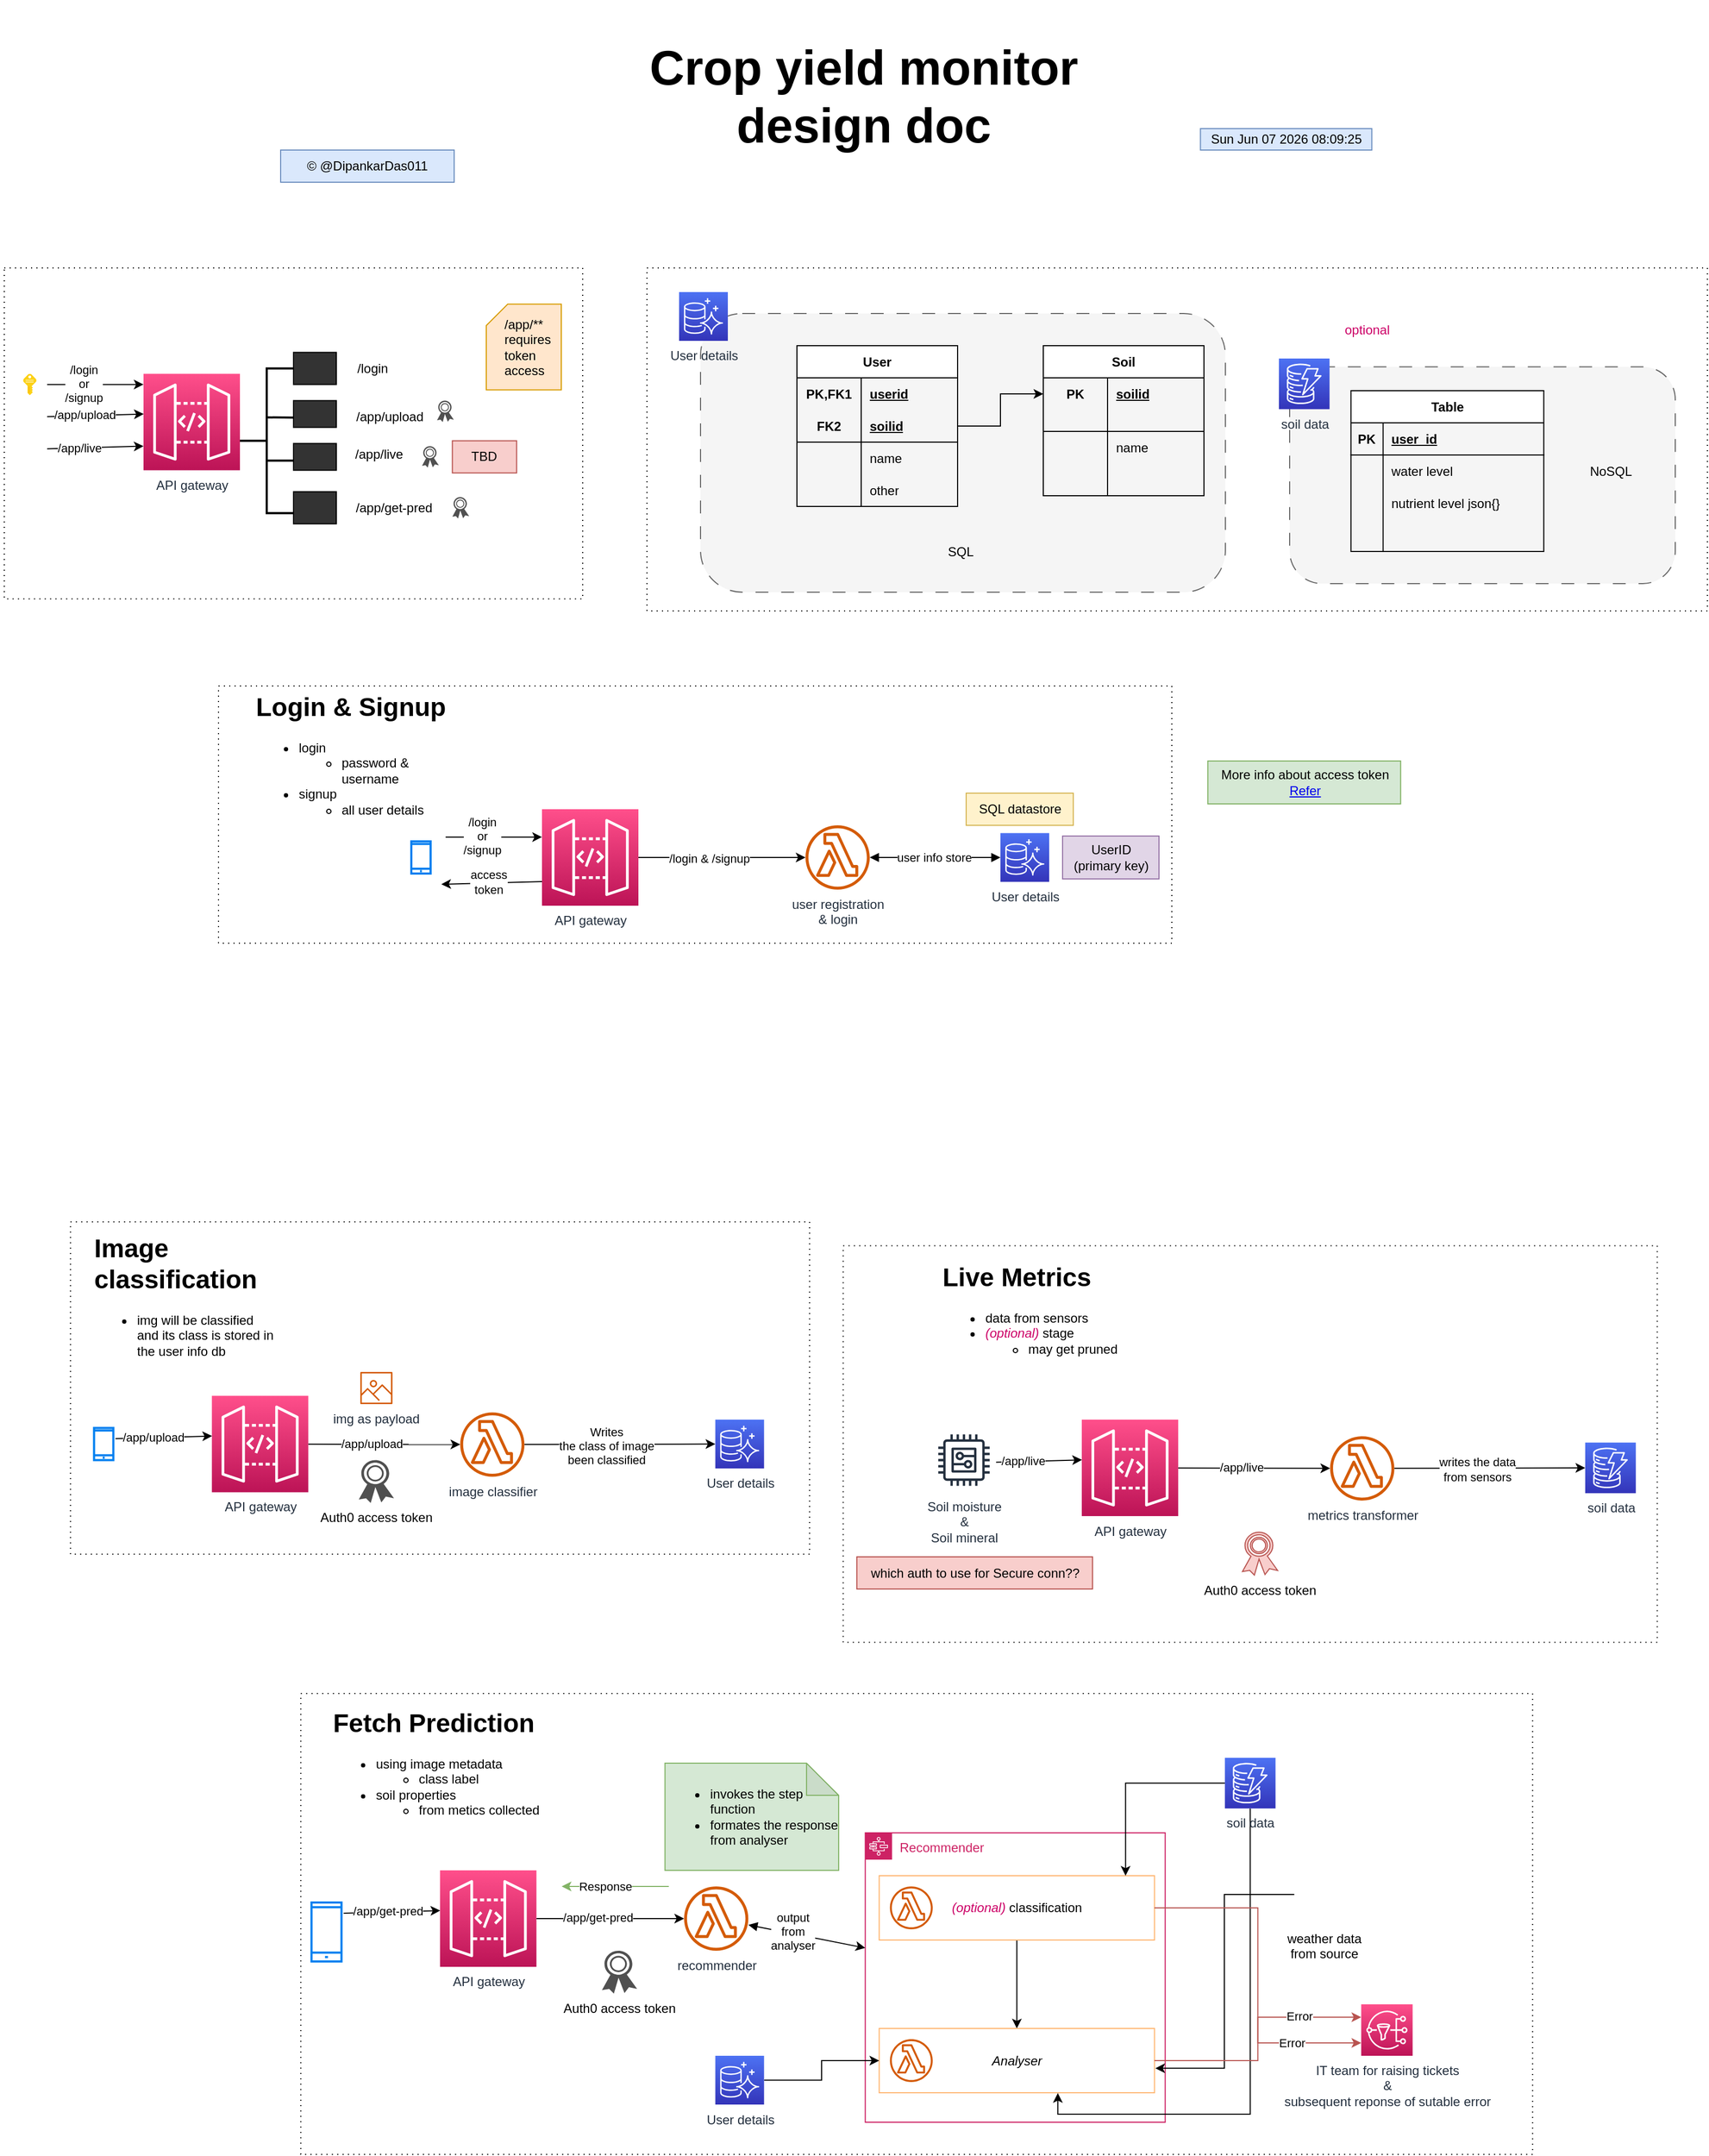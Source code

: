 <mxfile version="21.2.2" type="device">
  <diagram name="Page-1" id="slbK0iJyUb2RaagYPiMj">
    <mxGraphModel dx="1499" dy="742" grid="1" gridSize="10" guides="1" tooltips="1" connect="1" arrows="1" fold="1" page="1" pageScale="1" pageWidth="1654" pageHeight="1169" math="0" shadow="0">
      <root>
        <mxCell id="0" />
        <mxCell id="1" parent="0" />
        <mxCell id="QD6DIvaOTa5vyCy3siYk-1" value="" style="rounded=0;whiteSpace=wrap;html=1;dashed=1;dashPattern=1 4;" parent="1" vertex="1">
          <mxGeometry x="316.81" y="1620" width="1150" height="430" as="geometry" />
        </mxCell>
        <mxCell id="QD6DIvaOTa5vyCy3siYk-2" value="" style="rounded=0;whiteSpace=wrap;html=1;dashed=1;dashPattern=1 4;" parent="1" vertex="1">
          <mxGeometry x="823.19" y="1202.25" width="760" height="370" as="geometry" />
        </mxCell>
        <mxCell id="QD6DIvaOTa5vyCy3siYk-3" value="" style="rounded=0;whiteSpace=wrap;html=1;dashed=1;dashPattern=1 4;" parent="1" vertex="1">
          <mxGeometry x="101.81" y="1180" width="690" height="310" as="geometry" />
        </mxCell>
        <mxCell id="QD6DIvaOTa5vyCy3siYk-4" value="" style="rounded=0;whiteSpace=wrap;html=1;dashed=1;dashPattern=1 4;" parent="1" vertex="1">
          <mxGeometry x="240" y="680" width="890" height="240" as="geometry" />
        </mxCell>
        <mxCell id="QD6DIvaOTa5vyCy3siYk-5" value="" style="rounded=0;whiteSpace=wrap;html=1;dashed=1;dashPattern=1 4;movable=1;resizable=1;rotatable=1;deletable=1;editable=1;locked=0;connectable=1;shadow=0;" parent="1" vertex="1">
          <mxGeometry x="640" y="290" width="990" height="320" as="geometry" />
        </mxCell>
        <mxCell id="QD6DIvaOTa5vyCy3siYk-6" value="" style="rounded=1;whiteSpace=wrap;html=1;dashed=1;dashPattern=12 12;fillColor=#f5f5f5;fontColor=#333333;strokeColor=#666666;movable=1;resizable=1;rotatable=1;deletable=1;editable=1;locked=0;connectable=1;shadow=0;" parent="1" vertex="1">
          <mxGeometry x="1240" y="382.25" width="360" height="202.25" as="geometry" />
        </mxCell>
        <mxCell id="QD6DIvaOTa5vyCy3siYk-7" value="" style="rounded=1;whiteSpace=wrap;html=1;dashed=1;dashPattern=12 12;fillColor=#f5f5f5;fontColor=#333333;strokeColor=#666666;movable=1;resizable=1;rotatable=1;deletable=1;editable=1;locked=0;connectable=1;shadow=0;" parent="1" vertex="1">
          <mxGeometry x="690" y="332.5" width="490" height="260" as="geometry" />
        </mxCell>
        <mxCell id="QD6DIvaOTa5vyCy3siYk-8" value="&lt;h1&gt;Image classification&lt;/h1&gt;&lt;div&gt;&lt;ul&gt;&lt;li&gt;img will be classified and its class is stored in the user info db&lt;/li&gt;&lt;/ul&gt;&lt;/div&gt;" style="text;html=1;strokeColor=none;fillColor=none;spacing=5;spacingTop=-20;whiteSpace=wrap;overflow=hidden;rounded=0;" parent="1" vertex="1">
          <mxGeometry x="118.81" y="1185" width="180" height="135" as="geometry" />
        </mxCell>
        <mxCell id="QD6DIvaOTa5vyCy3siYk-9" value="API gateway" style="sketch=0;points=[[0,0,0],[0.25,0,0],[0.5,0,0],[0.75,0,0],[1,0,0],[0,1,0],[0.25,1,0],[0.5,1,0],[0.75,1,0],[1,1,0],[0,0.25,0],[0,0.5,0],[0,0.75,0],[1,0.25,0],[1,0.5,0],[1,0.75,0]];outlineConnect=0;fontColor=#232F3E;gradientColor=#FF4F8B;gradientDirection=north;fillColor=#BC1356;strokeColor=#ffffff;dashed=0;verticalLabelPosition=bottom;verticalAlign=top;align=center;html=1;fontSize=12;fontStyle=0;aspect=fixed;shape=mxgraph.aws4.resourceIcon;resIcon=mxgraph.aws4.api_gateway;" parent="1" vertex="1">
          <mxGeometry x="233.81" y="1342.25" width="90" height="90" as="geometry" />
        </mxCell>
        <mxCell id="QD6DIvaOTa5vyCy3siYk-10" value="image classifier" style="sketch=0;outlineConnect=0;fontColor=#232F3E;gradientColor=none;fillColor=#D45B07;strokeColor=none;dashed=0;verticalLabelPosition=bottom;verticalAlign=top;align=center;html=1;fontSize=12;fontStyle=0;aspect=fixed;pointerEvents=1;shape=mxgraph.aws4.lambda_function;" parent="1" vertex="1">
          <mxGeometry x="465.65" y="1357.75" width="60" height="60" as="geometry" />
        </mxCell>
        <mxCell id="QD6DIvaOTa5vyCy3siYk-11" value="" style="endArrow=classic;html=1;rounded=0;" parent="1" source="QD6DIvaOTa5vyCy3siYk-9" target="QD6DIvaOTa5vyCy3siYk-10" edge="1">
          <mxGeometry width="50" height="50" relative="1" as="geometry">
            <mxPoint x="383.81" y="1422.25" as="sourcePoint" />
            <mxPoint x="483.81" y="1252.25" as="targetPoint" />
          </mxGeometry>
        </mxCell>
        <mxCell id="QD6DIvaOTa5vyCy3siYk-12" value="/app/upload" style="edgeLabel;html=1;align=center;verticalAlign=middle;resizable=0;points=[];" parent="QD6DIvaOTa5vyCy3siYk-11" vertex="1" connectable="0">
          <mxGeometry x="-0.173" y="1" relative="1" as="geometry">
            <mxPoint as="offset" />
          </mxGeometry>
        </mxCell>
        <mxCell id="QD6DIvaOTa5vyCy3siYk-13" value="img as payload" style="sketch=0;outlineConnect=0;fontColor=#232F3E;gradientColor=none;fillColor=#D45B07;strokeColor=none;dashed=0;verticalLabelPosition=bottom;verticalAlign=top;align=center;html=1;fontSize=12;fontStyle=0;aspect=fixed;pointerEvents=1;shape=mxgraph.aws4.container_registry_image;" parent="1" vertex="1">
          <mxGeometry x="372.39" y="1320" width="30" height="30" as="geometry" />
        </mxCell>
        <mxCell id="QD6DIvaOTa5vyCy3siYk-14" value="User details" style="sketch=0;points=[[0,0,0],[0.25,0,0],[0.5,0,0],[0.75,0,0],[1,0,0],[0,1,0],[0.25,1,0],[0.5,1,0],[0.75,1,0],[1,1,0],[0,0.25,0],[0,0.5,0],[0,0.75,0],[1,0.25,0],[1,0.5,0],[1,0.75,0]];outlineConnect=0;fontColor=#232F3E;gradientColor=#4D72F3;gradientDirection=north;fillColor=#3334B9;strokeColor=#ffffff;dashed=0;verticalLabelPosition=bottom;verticalAlign=top;align=center;html=1;fontSize=12;fontStyle=0;aspect=fixed;shape=mxgraph.aws4.resourceIcon;resIcon=mxgraph.aws4.aurora;" parent="1" vertex="1">
          <mxGeometry x="703.81" y="1364.5" width="45.5" height="45.5" as="geometry" />
        </mxCell>
        <mxCell id="QD6DIvaOTa5vyCy3siYk-15" value="" style="endArrow=classic;html=1;rounded=0;entryX=0;entryY=0.5;entryDx=0;entryDy=0;entryPerimeter=0;" parent="1" source="QD6DIvaOTa5vyCy3siYk-10" target="QD6DIvaOTa5vyCy3siYk-14" edge="1">
          <mxGeometry width="50" height="50" relative="1" as="geometry">
            <mxPoint x="573.81" y="1412.25" as="sourcePoint" />
            <mxPoint x="623.81" y="1362.25" as="targetPoint" />
          </mxGeometry>
        </mxCell>
        <mxCell id="QD6DIvaOTa5vyCy3siYk-16" value="Writes&lt;br&gt;the class of image&lt;br&gt;been classified" style="edgeLabel;html=1;align=center;verticalAlign=middle;resizable=0;points=[];" parent="QD6DIvaOTa5vyCy3siYk-15" vertex="1" connectable="0">
          <mxGeometry x="-0.141" y="-1" relative="1" as="geometry">
            <mxPoint as="offset" />
          </mxGeometry>
        </mxCell>
        <mxCell id="QD6DIvaOTa5vyCy3siYk-17" value="" style="endArrow=classic;html=1;rounded=0;entryX=0.002;entryY=0.417;entryDx=0;entryDy=0;entryPerimeter=0;" parent="1" target="QD6DIvaOTa5vyCy3siYk-9" edge="1">
          <mxGeometry width="50" height="50" relative="1" as="geometry">
            <mxPoint x="143.81" y="1382.25" as="sourcePoint" />
            <mxPoint x="233.81" y="1402.25" as="targetPoint" />
          </mxGeometry>
        </mxCell>
        <mxCell id="QD6DIvaOTa5vyCy3siYk-18" value="/app/upload" style="edgeLabel;html=1;align=center;verticalAlign=middle;resizable=0;points=[];" parent="QD6DIvaOTa5vyCy3siYk-17" vertex="1" connectable="0">
          <mxGeometry x="-0.232" y="1" relative="1" as="geometry">
            <mxPoint as="offset" />
          </mxGeometry>
        </mxCell>
        <mxCell id="QD6DIvaOTa5vyCy3siYk-19" value="&lt;h1&gt;Login &amp;amp; Signup&lt;/h1&gt;&lt;div&gt;&lt;ul&gt;&lt;li&gt;login&lt;/li&gt;&lt;ul&gt;&lt;li&gt;password &amp;amp; username&lt;/li&gt;&lt;/ul&gt;&lt;li&gt;&lt;span style=&quot;font-size: 12px;&quot;&gt;signup&lt;/span&gt;&lt;/li&gt;&lt;ul&gt;&lt;li&gt;&lt;span style=&quot;font-size: 12px;&quot;&gt;all user details&lt;/span&gt;&lt;/li&gt;&lt;/ul&gt;&lt;/ul&gt;&lt;/div&gt;" style="text;html=1;strokeColor=none;fillColor=none;spacing=5;spacingTop=-20;whiteSpace=wrap;overflow=hidden;rounded=0;" parent="1" vertex="1">
          <mxGeometry x="270" y="680" width="190" height="160" as="geometry" />
        </mxCell>
        <mxCell id="QD6DIvaOTa5vyCy3siYk-20" value="API gateway" style="sketch=0;points=[[0,0,0],[0.25,0,0],[0.5,0,0],[0.75,0,0],[1,0,0],[0,1,0],[0.25,1,0],[0.5,1,0],[0.75,1,0],[1,1,0],[0,0.25,0],[0,0.5,0],[0,0.75,0],[1,0.25,0],[1,0.5,0],[1,0.75,0]];outlineConnect=0;fontColor=#232F3E;gradientColor=#FF4F8B;gradientDirection=north;fillColor=#BC1356;strokeColor=#ffffff;dashed=0;verticalLabelPosition=bottom;verticalAlign=top;align=center;html=1;fontSize=12;fontStyle=0;aspect=fixed;shape=mxgraph.aws4.resourceIcon;resIcon=mxgraph.aws4.api_gateway;" parent="1" vertex="1">
          <mxGeometry x="542" y="795" width="90" height="90" as="geometry" />
        </mxCell>
        <mxCell id="QD6DIvaOTa5vyCy3siYk-21" value="" style="endArrow=classic;html=1;rounded=0;entryX=0;entryY=0.111;entryDx=0;entryDy=0;entryPerimeter=0;" parent="1" edge="1">
          <mxGeometry width="50" height="50" relative="1" as="geometry">
            <mxPoint x="452" y="821" as="sourcePoint" />
            <mxPoint x="542" y="820.99" as="targetPoint" />
          </mxGeometry>
        </mxCell>
        <mxCell id="QD6DIvaOTa5vyCy3siYk-22" value="/login&lt;br&gt;or&lt;br&gt;/signup" style="edgeLabel;html=1;align=center;verticalAlign=middle;resizable=0;points=[];" parent="QD6DIvaOTa5vyCy3siYk-21" vertex="1" connectable="0">
          <mxGeometry x="-0.248" y="1" relative="1" as="geometry">
            <mxPoint as="offset" />
          </mxGeometry>
        </mxCell>
        <mxCell id="QD6DIvaOTa5vyCy3siYk-23" style="edgeStyle=orthogonalEdgeStyle;rounded=0;orthogonalLoop=1;jettySize=auto;html=1;endArrow=block;endFill=1;startArrow=block;startFill=1;" parent="1" source="QD6DIvaOTa5vyCy3siYk-25" target="QD6DIvaOTa5vyCy3siYk-28" edge="1">
          <mxGeometry relative="1" as="geometry" />
        </mxCell>
        <mxCell id="QD6DIvaOTa5vyCy3siYk-24" value="user info store" style="edgeLabel;html=1;align=center;verticalAlign=middle;resizable=0;points=[];" parent="QD6DIvaOTa5vyCy3siYk-23" vertex="1" connectable="0">
          <mxGeometry x="-0.213" relative="1" as="geometry">
            <mxPoint x="12" as="offset" />
          </mxGeometry>
        </mxCell>
        <mxCell id="QD6DIvaOTa5vyCy3siYk-25" value="user registration&lt;br&gt;&amp;amp; login" style="sketch=0;outlineConnect=0;fontColor=#232F3E;gradientColor=none;fillColor=#D45B07;strokeColor=none;dashed=0;verticalLabelPosition=bottom;verticalAlign=top;align=center;html=1;fontSize=12;fontStyle=0;aspect=fixed;pointerEvents=1;shape=mxgraph.aws4.lambda_function;" parent="1" vertex="1">
          <mxGeometry x="788" y="810" width="60" height="60" as="geometry" />
        </mxCell>
        <mxCell id="QD6DIvaOTa5vyCy3siYk-26" value="" style="endArrow=classic;html=1;rounded=0;exitX=1;exitY=0.5;exitDx=0;exitDy=0;exitPerimeter=0;" parent="1" source="QD6DIvaOTa5vyCy3siYk-20" target="QD6DIvaOTa5vyCy3siYk-25" edge="1">
          <mxGeometry width="50" height="50" relative="1" as="geometry">
            <mxPoint x="658" y="815" as="sourcePoint" />
            <mxPoint x="758" y="870" as="targetPoint" />
          </mxGeometry>
        </mxCell>
        <mxCell id="QD6DIvaOTa5vyCy3siYk-27" value="/login &amp;amp; /signup" style="edgeLabel;html=1;align=center;verticalAlign=middle;resizable=0;points=[];" parent="QD6DIvaOTa5vyCy3siYk-26" vertex="1" connectable="0">
          <mxGeometry x="-0.151" y="-1" relative="1" as="geometry">
            <mxPoint as="offset" />
          </mxGeometry>
        </mxCell>
        <mxCell id="QD6DIvaOTa5vyCy3siYk-28" value="User details" style="sketch=0;points=[[0,0,0],[0.25,0,0],[0.5,0,0],[0.75,0,0],[1,0,0],[0,1,0],[0.25,1,0],[0.5,1,0],[0.75,1,0],[1,1,0],[0,0.25,0],[0,0.5,0],[0,0.75,0],[1,0.25,0],[1,0.5,0],[1,0.75,0]];outlineConnect=0;fontColor=#232F3E;gradientColor=#4D72F3;gradientDirection=north;fillColor=#3334B9;strokeColor=#ffffff;dashed=0;verticalLabelPosition=bottom;verticalAlign=top;align=center;html=1;fontSize=12;fontStyle=0;aspect=fixed;shape=mxgraph.aws4.resourceIcon;resIcon=mxgraph.aws4.aurora;" parent="1" vertex="1">
          <mxGeometry x="970" y="817.25" width="45.5" height="45.5" as="geometry" />
        </mxCell>
        <mxCell id="QD6DIvaOTa5vyCy3siYk-29" value="SQL datastore" style="text;html=1;align=center;verticalAlign=middle;resizable=0;points=[];autosize=1;strokeColor=#d6b656;fillColor=#fff2cc;" parent="1" vertex="1">
          <mxGeometry x="938" y="780" width="100" height="30" as="geometry" />
        </mxCell>
        <mxCell id="QD6DIvaOTa5vyCy3siYk-30" value="Auth0 access token" style="sketch=0;pointerEvents=1;shadow=0;dashed=0;html=1;strokeColor=none;fillColor=#505050;labelPosition=center;verticalLabelPosition=bottom;verticalAlign=top;outlineConnect=0;align=center;shape=mxgraph.office.security.token;" parent="1" vertex="1">
          <mxGeometry x="370.97" y="1402.25" width="32.84" height="40" as="geometry" />
        </mxCell>
        <mxCell id="QD6DIvaOTa5vyCy3siYk-31" value="UserID &lt;br&gt;(primary key)" style="text;html=1;align=center;verticalAlign=middle;resizable=0;points=[];autosize=1;strokeColor=#9673a6;fillColor=#e1d5e7;" parent="1" vertex="1">
          <mxGeometry x="1028" y="820" width="90" height="40" as="geometry" />
        </mxCell>
        <mxCell id="QD6DIvaOTa5vyCy3siYk-32" value="More info about access token&lt;br&gt;&lt;a href=&quot;https://auth0.com/docs/secure/tokens#access-tokens&quot;&gt;Refer&lt;/a&gt;" style="text;html=1;align=center;verticalAlign=middle;resizable=0;points=[];autosize=1;strokeColor=#82b366;fillColor=#d5e8d4;" parent="1" vertex="1">
          <mxGeometry x="1163.63" y="750" width="180" height="40" as="geometry" />
        </mxCell>
        <mxCell id="QD6DIvaOTa5vyCy3siYk-33" value="" style="endArrow=classic;html=1;rounded=0;exitX=0;exitY=0.75;exitDx=0;exitDy=0;exitPerimeter=0;" parent="1" source="QD6DIvaOTa5vyCy3siYk-20" edge="1">
          <mxGeometry width="50" height="50" relative="1" as="geometry">
            <mxPoint x="538" y="845" as="sourcePoint" />
            <mxPoint x="448" y="865" as="targetPoint" />
          </mxGeometry>
        </mxCell>
        <mxCell id="QD6DIvaOTa5vyCy3siYk-34" value="access&lt;br&gt;token" style="edgeLabel;html=1;align=center;verticalAlign=middle;resizable=0;points=[];" parent="QD6DIvaOTa5vyCy3siYk-33" vertex="1" connectable="0">
          <mxGeometry x="0.454" relative="1" as="geometry">
            <mxPoint x="18" y="-2" as="offset" />
          </mxGeometry>
        </mxCell>
        <mxCell id="QD6DIvaOTa5vyCy3siYk-35" value="User" style="shape=table;startSize=30;container=1;collapsible=1;childLayout=tableLayout;fixedRows=1;rowLines=0;fontStyle=1;align=center;resizeLast=1;html=1;whiteSpace=wrap;movable=1;resizable=1;rotatable=1;deletable=1;editable=1;locked=0;connectable=1;shadow=0;" parent="1" vertex="1">
          <mxGeometry x="780" y="362.5" width="150" height="150" as="geometry" />
        </mxCell>
        <mxCell id="QD6DIvaOTa5vyCy3siYk-36" value="" style="shape=tableRow;horizontal=0;startSize=0;swimlaneHead=0;swimlaneBody=0;fillColor=none;collapsible=0;dropTarget=0;points=[[0,0.5],[1,0.5]];portConstraint=eastwest;top=0;left=0;right=0;bottom=0;html=1;movable=1;resizable=1;rotatable=1;deletable=1;editable=1;locked=0;connectable=1;shadow=0;" parent="QD6DIvaOTa5vyCy3siYk-35" vertex="1">
          <mxGeometry y="30" width="150" height="30" as="geometry" />
        </mxCell>
        <mxCell id="QD6DIvaOTa5vyCy3siYk-37" value="PK,FK1" style="shape=partialRectangle;connectable=1;fillColor=none;top=0;left=0;bottom=0;right=0;fontStyle=1;overflow=hidden;html=1;whiteSpace=wrap;movable=1;resizable=1;rotatable=1;deletable=1;editable=1;locked=0;shadow=0;" parent="QD6DIvaOTa5vyCy3siYk-36" vertex="1">
          <mxGeometry width="60" height="30" as="geometry">
            <mxRectangle width="60" height="30" as="alternateBounds" />
          </mxGeometry>
        </mxCell>
        <mxCell id="QD6DIvaOTa5vyCy3siYk-38" value="userid" style="shape=partialRectangle;connectable=1;fillColor=none;top=0;left=0;bottom=0;right=0;align=left;spacingLeft=6;fontStyle=5;overflow=hidden;html=1;whiteSpace=wrap;movable=1;resizable=1;rotatable=1;deletable=1;editable=1;locked=0;shadow=0;" parent="QD6DIvaOTa5vyCy3siYk-36" vertex="1">
          <mxGeometry x="60" width="90" height="30" as="geometry">
            <mxRectangle width="90" height="30" as="alternateBounds" />
          </mxGeometry>
        </mxCell>
        <mxCell id="QD6DIvaOTa5vyCy3siYk-39" value="" style="shape=tableRow;horizontal=0;startSize=0;swimlaneHead=0;swimlaneBody=0;fillColor=none;collapsible=0;dropTarget=0;points=[[0,0.5],[1,0.5]];portConstraint=eastwest;top=0;left=0;right=0;bottom=1;html=1;movable=1;resizable=1;rotatable=1;deletable=1;editable=1;locked=0;connectable=1;shadow=0;" parent="QD6DIvaOTa5vyCy3siYk-35" vertex="1">
          <mxGeometry y="60" width="150" height="30" as="geometry" />
        </mxCell>
        <mxCell id="QD6DIvaOTa5vyCy3siYk-40" value="FK2" style="shape=partialRectangle;connectable=1;fillColor=none;top=0;left=0;bottom=0;right=0;fontStyle=1;overflow=hidden;html=1;whiteSpace=wrap;movable=1;resizable=1;rotatable=1;deletable=1;editable=1;locked=0;shadow=0;" parent="QD6DIvaOTa5vyCy3siYk-39" vertex="1">
          <mxGeometry width="60" height="30" as="geometry">
            <mxRectangle width="60" height="30" as="alternateBounds" />
          </mxGeometry>
        </mxCell>
        <mxCell id="QD6DIvaOTa5vyCy3siYk-41" value="soilid" style="shape=partialRectangle;connectable=1;fillColor=none;top=0;left=0;bottom=0;right=0;align=left;spacingLeft=6;fontStyle=5;overflow=hidden;html=1;whiteSpace=wrap;movable=1;resizable=1;rotatable=1;deletable=1;editable=1;locked=0;shadow=0;" parent="QD6DIvaOTa5vyCy3siYk-39" vertex="1">
          <mxGeometry x="60" width="90" height="30" as="geometry">
            <mxRectangle width="90" height="30" as="alternateBounds" />
          </mxGeometry>
        </mxCell>
        <mxCell id="QD6DIvaOTa5vyCy3siYk-42" value="" style="shape=tableRow;horizontal=0;startSize=0;swimlaneHead=0;swimlaneBody=0;fillColor=none;collapsible=0;dropTarget=0;points=[[0,0.5],[1,0.5]];portConstraint=eastwest;top=0;left=0;right=0;bottom=0;html=1;movable=1;resizable=1;rotatable=1;deletable=1;editable=1;locked=0;connectable=1;shadow=0;" parent="QD6DIvaOTa5vyCy3siYk-35" vertex="1">
          <mxGeometry y="90" width="150" height="30" as="geometry" />
        </mxCell>
        <mxCell id="QD6DIvaOTa5vyCy3siYk-43" value="" style="shape=partialRectangle;connectable=1;fillColor=none;top=0;left=0;bottom=0;right=0;editable=1;overflow=hidden;html=1;whiteSpace=wrap;movable=1;resizable=1;rotatable=1;deletable=1;locked=0;shadow=0;" parent="QD6DIvaOTa5vyCy3siYk-42" vertex="1">
          <mxGeometry width="60" height="30" as="geometry">
            <mxRectangle width="60" height="30" as="alternateBounds" />
          </mxGeometry>
        </mxCell>
        <mxCell id="QD6DIvaOTa5vyCy3siYk-44" value="name" style="shape=partialRectangle;connectable=1;fillColor=none;top=0;left=0;bottom=0;right=0;align=left;spacingLeft=6;overflow=hidden;html=1;whiteSpace=wrap;movable=1;resizable=1;rotatable=1;deletable=1;editable=1;locked=0;shadow=0;" parent="QD6DIvaOTa5vyCy3siYk-42" vertex="1">
          <mxGeometry x="60" width="90" height="30" as="geometry">
            <mxRectangle width="90" height="30" as="alternateBounds" />
          </mxGeometry>
        </mxCell>
        <mxCell id="QD6DIvaOTa5vyCy3siYk-45" value="" style="shape=tableRow;horizontal=0;startSize=0;swimlaneHead=0;swimlaneBody=0;fillColor=none;collapsible=0;dropTarget=0;points=[[0,0.5],[1,0.5]];portConstraint=eastwest;top=0;left=0;right=0;bottom=0;html=1;movable=1;resizable=1;rotatable=1;deletable=1;editable=1;locked=0;connectable=1;shadow=0;" parent="QD6DIvaOTa5vyCy3siYk-35" vertex="1">
          <mxGeometry y="120" width="150" height="30" as="geometry" />
        </mxCell>
        <mxCell id="QD6DIvaOTa5vyCy3siYk-46" value="" style="shape=partialRectangle;connectable=1;fillColor=none;top=0;left=0;bottom=0;right=0;editable=1;overflow=hidden;html=1;whiteSpace=wrap;movable=1;resizable=1;rotatable=1;deletable=1;locked=0;shadow=0;" parent="QD6DIvaOTa5vyCy3siYk-45" vertex="1">
          <mxGeometry width="60" height="30" as="geometry">
            <mxRectangle width="60" height="30" as="alternateBounds" />
          </mxGeometry>
        </mxCell>
        <mxCell id="QD6DIvaOTa5vyCy3siYk-47" value="other" style="shape=partialRectangle;connectable=1;fillColor=none;top=0;left=0;bottom=0;right=0;align=left;spacingLeft=6;overflow=hidden;html=1;whiteSpace=wrap;movable=1;resizable=1;rotatable=1;deletable=1;editable=1;locked=0;shadow=0;" parent="QD6DIvaOTa5vyCy3siYk-45" vertex="1">
          <mxGeometry x="60" width="90" height="30" as="geometry">
            <mxRectangle width="90" height="30" as="alternateBounds" />
          </mxGeometry>
        </mxCell>
        <mxCell id="QD6DIvaOTa5vyCy3siYk-48" value="Soil" style="shape=table;startSize=30;container=1;collapsible=1;childLayout=tableLayout;fixedRows=1;rowLines=0;fontStyle=1;align=center;resizeLast=1;html=1;whiteSpace=wrap;movable=1;resizable=1;rotatable=1;deletable=1;editable=1;locked=0;connectable=1;shadow=0;" parent="1" vertex="1">
          <mxGeometry x="1010" y="362.5" width="150" height="140" as="geometry" />
        </mxCell>
        <mxCell id="QD6DIvaOTa5vyCy3siYk-49" value="" style="shape=tableRow;horizontal=0;startSize=0;swimlaneHead=0;swimlaneBody=0;fillColor=none;collapsible=0;dropTarget=0;points=[[0,0.5],[1,0.5]];portConstraint=eastwest;top=0;left=0;right=0;bottom=0;html=1;movable=1;resizable=1;rotatable=1;deletable=1;editable=1;locked=0;connectable=1;shadow=0;" parent="QD6DIvaOTa5vyCy3siYk-48" vertex="1">
          <mxGeometry y="30" width="150" height="30" as="geometry" />
        </mxCell>
        <mxCell id="QD6DIvaOTa5vyCy3siYk-50" value="PK" style="shape=partialRectangle;connectable=1;fillColor=none;top=0;left=0;bottom=0;right=0;fontStyle=1;overflow=hidden;html=1;whiteSpace=wrap;movable=1;resizable=1;rotatable=1;deletable=1;editable=1;locked=0;shadow=0;" parent="QD6DIvaOTa5vyCy3siYk-49" vertex="1">
          <mxGeometry width="60" height="30" as="geometry">
            <mxRectangle width="60" height="30" as="alternateBounds" />
          </mxGeometry>
        </mxCell>
        <mxCell id="QD6DIvaOTa5vyCy3siYk-51" value="soilid" style="shape=partialRectangle;connectable=1;fillColor=none;top=0;left=0;bottom=0;right=0;align=left;spacingLeft=6;fontStyle=5;overflow=hidden;html=1;whiteSpace=wrap;movable=1;resizable=1;rotatable=1;deletable=1;editable=1;locked=0;shadow=0;" parent="QD6DIvaOTa5vyCy3siYk-49" vertex="1">
          <mxGeometry x="60" width="90" height="30" as="geometry">
            <mxRectangle width="90" height="30" as="alternateBounds" />
          </mxGeometry>
        </mxCell>
        <mxCell id="QD6DIvaOTa5vyCy3siYk-52" value="" style="shape=tableRow;horizontal=0;startSize=0;swimlaneHead=0;swimlaneBody=0;fillColor=none;collapsible=0;dropTarget=0;points=[[0,0.5],[1,0.5]];portConstraint=eastwest;top=0;left=0;right=0;bottom=1;html=1;movable=1;resizable=1;rotatable=1;deletable=1;editable=1;locked=0;connectable=1;shadow=0;" parent="QD6DIvaOTa5vyCy3siYk-48" vertex="1">
          <mxGeometry y="60" width="150" height="20" as="geometry" />
        </mxCell>
        <mxCell id="QD6DIvaOTa5vyCy3siYk-53" value="" style="shape=partialRectangle;connectable=1;fillColor=none;top=0;left=0;bottom=0;right=0;fontStyle=1;overflow=hidden;html=1;whiteSpace=wrap;movable=1;resizable=1;rotatable=1;deletable=1;editable=1;locked=0;shadow=0;" parent="QD6DIvaOTa5vyCy3siYk-52" vertex="1">
          <mxGeometry width="60" height="20" as="geometry">
            <mxRectangle width="60" height="20" as="alternateBounds" />
          </mxGeometry>
        </mxCell>
        <mxCell id="QD6DIvaOTa5vyCy3siYk-54" value="" style="shape=partialRectangle;connectable=1;fillColor=none;top=0;left=0;bottom=0;right=0;align=left;spacingLeft=6;fontStyle=5;overflow=hidden;html=1;whiteSpace=wrap;movable=1;resizable=1;rotatable=1;deletable=1;editable=1;locked=0;shadow=0;" parent="QD6DIvaOTa5vyCy3siYk-52" vertex="1">
          <mxGeometry x="60" width="90" height="20" as="geometry">
            <mxRectangle width="90" height="20" as="alternateBounds" />
          </mxGeometry>
        </mxCell>
        <mxCell id="QD6DIvaOTa5vyCy3siYk-55" value="" style="shape=tableRow;horizontal=0;startSize=0;swimlaneHead=0;swimlaneBody=0;fillColor=none;collapsible=0;dropTarget=0;points=[[0,0.5],[1,0.5]];portConstraint=eastwest;top=0;left=0;right=0;bottom=0;html=1;movable=1;resizable=1;rotatable=1;deletable=1;editable=1;locked=0;connectable=1;shadow=0;" parent="QD6DIvaOTa5vyCy3siYk-48" vertex="1">
          <mxGeometry y="80" width="150" height="30" as="geometry" />
        </mxCell>
        <mxCell id="QD6DIvaOTa5vyCy3siYk-56" value="" style="shape=partialRectangle;connectable=1;fillColor=none;top=0;left=0;bottom=0;right=0;editable=1;overflow=hidden;html=1;whiteSpace=wrap;movable=1;resizable=1;rotatable=1;deletable=1;locked=0;shadow=0;" parent="QD6DIvaOTa5vyCy3siYk-55" vertex="1">
          <mxGeometry width="60" height="30" as="geometry">
            <mxRectangle width="60" height="30" as="alternateBounds" />
          </mxGeometry>
        </mxCell>
        <mxCell id="QD6DIvaOTa5vyCy3siYk-57" value="name" style="shape=partialRectangle;connectable=1;fillColor=none;top=0;left=0;bottom=0;right=0;align=left;spacingLeft=6;overflow=hidden;html=1;whiteSpace=wrap;movable=1;resizable=1;rotatable=1;deletable=1;editable=1;locked=0;shadow=0;" parent="QD6DIvaOTa5vyCy3siYk-55" vertex="1">
          <mxGeometry x="60" width="90" height="30" as="geometry">
            <mxRectangle width="90" height="30" as="alternateBounds" />
          </mxGeometry>
        </mxCell>
        <mxCell id="QD6DIvaOTa5vyCy3siYk-58" value="" style="shape=tableRow;horizontal=0;startSize=0;swimlaneHead=0;swimlaneBody=0;fillColor=none;collapsible=0;dropTarget=0;points=[[0,0.5],[1,0.5]];portConstraint=eastwest;top=0;left=0;right=0;bottom=0;html=1;movable=1;resizable=1;rotatable=1;deletable=1;editable=1;locked=0;connectable=1;shadow=0;" parent="QD6DIvaOTa5vyCy3siYk-48" vertex="1">
          <mxGeometry y="110" width="150" height="30" as="geometry" />
        </mxCell>
        <mxCell id="QD6DIvaOTa5vyCy3siYk-59" value="" style="shape=partialRectangle;connectable=1;fillColor=none;top=0;left=0;bottom=0;right=0;editable=1;overflow=hidden;html=1;whiteSpace=wrap;movable=1;resizable=1;rotatable=1;deletable=1;locked=0;shadow=0;" parent="QD6DIvaOTa5vyCy3siYk-58" vertex="1">
          <mxGeometry width="60" height="30" as="geometry">
            <mxRectangle width="60" height="30" as="alternateBounds" />
          </mxGeometry>
        </mxCell>
        <mxCell id="QD6DIvaOTa5vyCy3siYk-60" value="" style="shape=partialRectangle;connectable=1;fillColor=none;top=0;left=0;bottom=0;right=0;align=left;spacingLeft=6;overflow=hidden;html=1;whiteSpace=wrap;movable=1;resizable=1;rotatable=1;deletable=1;editable=1;locked=0;shadow=0;" parent="QD6DIvaOTa5vyCy3siYk-58" vertex="1">
          <mxGeometry x="60" width="90" height="30" as="geometry">
            <mxRectangle width="90" height="30" as="alternateBounds" />
          </mxGeometry>
        </mxCell>
        <mxCell id="QD6DIvaOTa5vyCy3siYk-61" style="edgeStyle=orthogonalEdgeStyle;rounded=0;orthogonalLoop=1;jettySize=auto;html=1;entryX=0;entryY=0.5;entryDx=0;entryDy=0;movable=1;resizable=1;rotatable=1;deletable=1;editable=1;locked=0;connectable=1;shadow=0;" parent="1" source="QD6DIvaOTa5vyCy3siYk-39" target="QD6DIvaOTa5vyCy3siYk-49" edge="1">
          <mxGeometry relative="1" as="geometry" />
        </mxCell>
        <mxCell id="QD6DIvaOTa5vyCy3siYk-62" value="User details" style="sketch=0;points=[[0,0,0],[0.25,0,0],[0.5,0,0],[0.75,0,0],[1,0,0],[0,1,0],[0.25,1,0],[0.5,1,0],[0.75,1,0],[1,1,0],[0,0.25,0],[0,0.5,0],[0,0.75,0],[1,0.25,0],[1,0.5,0],[1,0.75,0]];outlineConnect=0;fontColor=#232F3E;gradientColor=#4D72F3;gradientDirection=north;fillColor=#3334B9;strokeColor=#ffffff;dashed=0;verticalLabelPosition=bottom;verticalAlign=top;align=center;html=1;fontSize=12;fontStyle=0;aspect=fixed;shape=mxgraph.aws4.resourceIcon;resIcon=mxgraph.aws4.aurora;movable=1;resizable=1;rotatable=1;deletable=1;editable=1;locked=0;connectable=1;shadow=0;" parent="1" vertex="1">
          <mxGeometry x="670" y="312.5" width="45.5" height="45.5" as="geometry" />
        </mxCell>
        <mxCell id="QD6DIvaOTa5vyCy3siYk-63" value="" style="html=1;verticalLabelPosition=bottom;align=center;labelBackgroundColor=#ffffff;verticalAlign=top;strokeWidth=2;strokeColor=#0080F0;shadow=0;dashed=0;shape=mxgraph.ios7.icons.smartphone;" parent="1" vertex="1">
          <mxGeometry x="123.81" y="1372.25" width="18" height="30" as="geometry" />
        </mxCell>
        <mxCell id="QD6DIvaOTa5vyCy3siYk-64" value="" style="html=1;verticalLabelPosition=bottom;align=center;labelBackgroundColor=#ffffff;verticalAlign=top;strokeWidth=2;strokeColor=#0080F0;shadow=0;dashed=0;shape=mxgraph.ios7.icons.smartphone;" parent="1" vertex="1">
          <mxGeometry x="420" y="825" width="18" height="30" as="geometry" />
        </mxCell>
        <mxCell id="QD6DIvaOTa5vyCy3siYk-65" value="&lt;h1&gt;Live Metrics&lt;/h1&gt;&lt;div&gt;&lt;ul&gt;&lt;li&gt;data from sensors&lt;/li&gt;&lt;li&gt;&lt;font color=&quot;#cc0066&quot;&gt;&lt;i&gt;(optional)&lt;/i&gt; &lt;/font&gt;stage&lt;/li&gt;&lt;ul&gt;&lt;li&gt;may get pruned&lt;/li&gt;&lt;/ul&gt;&lt;/ul&gt;&lt;/div&gt;" style="text;html=1;strokeColor=none;fillColor=none;spacing=5;spacingTop=-20;whiteSpace=wrap;overflow=hidden;rounded=0;" parent="1" vertex="1">
          <mxGeometry x="910.94" y="1212.25" width="180" height="135" as="geometry" />
        </mxCell>
        <mxCell id="QD6DIvaOTa5vyCy3siYk-66" value="API gateway" style="sketch=0;points=[[0,0,0],[0.25,0,0],[0.5,0,0],[0.75,0,0],[1,0,0],[0,1,0],[0.25,1,0],[0.5,1,0],[0.75,1,0],[1,1,0],[0,0.25,0],[0,0.5,0],[0,0.75,0],[1,0.25,0],[1,0.5,0],[1,0.75,0]];outlineConnect=0;fontColor=#232F3E;gradientColor=#FF4F8B;gradientDirection=north;fillColor=#BC1356;strokeColor=#ffffff;dashed=0;verticalLabelPosition=bottom;verticalAlign=top;align=center;html=1;fontSize=12;fontStyle=0;aspect=fixed;shape=mxgraph.aws4.resourceIcon;resIcon=mxgraph.aws4.api_gateway;" parent="1" vertex="1">
          <mxGeometry x="1045.94" y="1364.5" width="90" height="90" as="geometry" />
        </mxCell>
        <mxCell id="QD6DIvaOTa5vyCy3siYk-67" value="metrics transformer" style="sketch=0;outlineConnect=0;fontColor=#232F3E;gradientColor=none;fillColor=#D45B07;strokeColor=none;dashed=0;verticalLabelPosition=bottom;verticalAlign=top;align=center;html=1;fontSize=12;fontStyle=0;aspect=fixed;pointerEvents=1;shape=mxgraph.aws4.lambda_function;" parent="1" vertex="1">
          <mxGeometry x="1277.78" y="1380" width="60" height="60" as="geometry" />
        </mxCell>
        <mxCell id="QD6DIvaOTa5vyCy3siYk-68" value="" style="endArrow=classic;html=1;rounded=0;" parent="1" source="QD6DIvaOTa5vyCy3siYk-66" target="QD6DIvaOTa5vyCy3siYk-67" edge="1">
          <mxGeometry width="50" height="50" relative="1" as="geometry">
            <mxPoint x="1195.94" y="1444.5" as="sourcePoint" />
            <mxPoint x="1295.94" y="1274.5" as="targetPoint" />
          </mxGeometry>
        </mxCell>
        <mxCell id="QD6DIvaOTa5vyCy3siYk-69" value="/app/live" style="edgeLabel;html=1;align=center;verticalAlign=middle;resizable=0;points=[];" parent="QD6DIvaOTa5vyCy3siYk-68" vertex="1" connectable="0">
          <mxGeometry x="-0.173" y="1" relative="1" as="geometry">
            <mxPoint as="offset" />
          </mxGeometry>
        </mxCell>
        <mxCell id="QD6DIvaOTa5vyCy3siYk-70" value="" style="endArrow=classic;html=1;rounded=0;entryX=0;entryY=0.5;entryDx=0;entryDy=0;entryPerimeter=0;" parent="1" source="QD6DIvaOTa5vyCy3siYk-67" edge="1">
          <mxGeometry width="50" height="50" relative="1" as="geometry">
            <mxPoint x="1385.94" y="1434.5" as="sourcePoint" />
            <mxPoint x="1515.94" y="1409.5" as="targetPoint" />
          </mxGeometry>
        </mxCell>
        <mxCell id="QD6DIvaOTa5vyCy3siYk-71" value="writes the data&lt;br&gt;from sensors" style="edgeLabel;html=1;align=center;verticalAlign=middle;resizable=0;points=[];" parent="QD6DIvaOTa5vyCy3siYk-70" vertex="1" connectable="0">
          <mxGeometry x="-0.141" y="-1" relative="1" as="geometry">
            <mxPoint as="offset" />
          </mxGeometry>
        </mxCell>
        <mxCell id="QD6DIvaOTa5vyCy3siYk-72" value="" style="endArrow=classic;html=1;rounded=0;entryX=0.002;entryY=0.417;entryDx=0;entryDy=0;entryPerimeter=0;" parent="1" target="QD6DIvaOTa5vyCy3siYk-66" edge="1">
          <mxGeometry width="50" height="50" relative="1" as="geometry">
            <mxPoint x="955.94" y="1404.5" as="sourcePoint" />
            <mxPoint x="1045.94" y="1424.5" as="targetPoint" />
          </mxGeometry>
        </mxCell>
        <mxCell id="QD6DIvaOTa5vyCy3siYk-73" value="/app/live" style="edgeLabel;html=1;align=center;verticalAlign=middle;resizable=0;points=[];" parent="QD6DIvaOTa5vyCy3siYk-72" vertex="1" connectable="0">
          <mxGeometry x="-0.232" y="1" relative="1" as="geometry">
            <mxPoint as="offset" />
          </mxGeometry>
        </mxCell>
        <mxCell id="QD6DIvaOTa5vyCy3siYk-74" value="Auth0 access token" style="sketch=0;pointerEvents=1;shadow=0;dashed=0;html=1;strokeColor=#b85450;fillColor=#f8cecc;labelPosition=center;verticalLabelPosition=bottom;verticalAlign=top;outlineConnect=0;align=center;shape=mxgraph.office.security.token;" parent="1" vertex="1">
          <mxGeometry x="1195.94" y="1469.5" width="32.84" height="40" as="geometry" />
        </mxCell>
        <mxCell id="QD6DIvaOTa5vyCy3siYk-75" value="" style="shape=image;html=1;verticalAlign=top;verticalLabelPosition=bottom;labelBackgroundColor=#ffffff;imageAspect=0;aspect=fixed;image=https://cdn1.iconfinder.com/data/icons/iconoir-vol-3/24/question-mark-128.png" parent="1" vertex="1">
          <mxGeometry x="1214.52" y="1454.5" width="38" height="38" as="geometry" />
        </mxCell>
        <mxCell id="QD6DIvaOTa5vyCy3siYk-76" value="Soil moisture&lt;br&gt;&amp;amp;&lt;br&gt;Soil mineral" style="sketch=0;outlineConnect=0;fontColor=#232F3E;gradientColor=none;strokeColor=#232F3E;fillColor=#ffffff;dashed=0;verticalLabelPosition=bottom;verticalAlign=top;align=center;html=1;fontSize=12;fontStyle=0;aspect=fixed;shape=mxgraph.aws4.resourceIcon;resIcon=mxgraph.aws4.generic;" parent="1" vertex="1">
          <mxGeometry x="905.94" y="1372.25" width="60" height="60" as="geometry" />
        </mxCell>
        <mxCell id="QD6DIvaOTa5vyCy3siYk-77" value="soil data" style="sketch=0;points=[[0,0,0],[0.25,0,0],[0.5,0,0],[0.75,0,0],[1,0,0],[0,1,0],[0.25,1,0],[0.5,1,0],[0.75,1,0],[1,1,0],[0,0.25,0],[0,0.5,0],[0,0.75,0],[1,0.25,0],[1,0.5,0],[1,0.75,0]];outlineConnect=0;fontColor=#232F3E;gradientColor=#4D72F3;gradientDirection=north;fillColor=#3334B9;strokeColor=#ffffff;dashed=0;verticalLabelPosition=bottom;verticalAlign=top;align=center;html=1;fontSize=12;fontStyle=0;aspect=fixed;shape=mxgraph.aws4.resourceIcon;resIcon=mxgraph.aws4.dynamodb;" parent="1" vertex="1">
          <mxGeometry x="1515.94" y="1385.88" width="47.25" height="47.25" as="geometry" />
        </mxCell>
        <mxCell id="QD6DIvaOTa5vyCy3siYk-78" value="which auth to use for Secure conn??" style="text;html=1;align=center;verticalAlign=middle;resizable=0;points=[];autosize=1;strokeColor=#b85450;fillColor=#f8cecc;" parent="1" vertex="1">
          <mxGeometry x="835.94" y="1492.5" width="220" height="30" as="geometry" />
        </mxCell>
        <mxCell id="QD6DIvaOTa5vyCy3siYk-79" value="&lt;h1&gt;Fetch Prediction&lt;/h1&gt;&lt;div&gt;&lt;ul&gt;&lt;li&gt;using image metadata&lt;/li&gt;&lt;ul&gt;&lt;li&gt;class label&lt;/li&gt;&lt;/ul&gt;&lt;li&gt;soil properties&lt;/li&gt;&lt;ul&gt;&lt;li&gt;from metics collected&lt;/li&gt;&lt;/ul&gt;&lt;/ul&gt;&lt;/div&gt;" style="text;html=1;strokeColor=none;fillColor=none;spacing=5;spacingTop=-20;whiteSpace=wrap;overflow=hidden;rounded=0;" parent="1" vertex="1">
          <mxGeometry x="341.81" y="1627.75" width="210" height="135" as="geometry" />
        </mxCell>
        <mxCell id="QD6DIvaOTa5vyCy3siYk-80" value="API gateway" style="sketch=0;points=[[0,0,0],[0.25,0,0],[0.5,0,0],[0.75,0,0],[1,0,0],[0,1,0],[0.25,1,0],[0.5,1,0],[0.75,1,0],[1,1,0],[0,0.25,0],[0,0.5,0],[0,0.75,0],[1,0.25,0],[1,0.5,0],[1,0.75,0]];outlineConnect=0;fontColor=#232F3E;gradientColor=#FF4F8B;gradientDirection=north;fillColor=#BC1356;strokeColor=#ffffff;dashed=0;verticalLabelPosition=bottom;verticalAlign=top;align=center;html=1;fontSize=12;fontStyle=0;aspect=fixed;shape=mxgraph.aws4.resourceIcon;resIcon=mxgraph.aws4.api_gateway;" parent="1" vertex="1">
          <mxGeometry x="446.81" y="1785" width="90" height="90" as="geometry" />
        </mxCell>
        <mxCell id="QD6DIvaOTa5vyCy3siYk-81" value="" style="endArrow=classic;html=1;rounded=0;" parent="1" source="QD6DIvaOTa5vyCy3siYk-80" target="QD6DIvaOTa5vyCy3siYk-93" edge="1">
          <mxGeometry width="50" height="50" relative="1" as="geometry">
            <mxPoint x="596.81" y="1865" as="sourcePoint" />
            <mxPoint x="678.651" y="1830.431" as="targetPoint" />
          </mxGeometry>
        </mxCell>
        <mxCell id="QD6DIvaOTa5vyCy3siYk-82" value="/app/get-pred" style="edgeLabel;html=1;align=center;verticalAlign=middle;resizable=0;points=[];" parent="QD6DIvaOTa5vyCy3siYk-81" vertex="1" connectable="0">
          <mxGeometry x="-0.173" y="1" relative="1" as="geometry">
            <mxPoint as="offset" />
          </mxGeometry>
        </mxCell>
        <mxCell id="QD6DIvaOTa5vyCy3siYk-83" value="" style="endArrow=classic;html=1;rounded=0;entryX=0.002;entryY=0.417;entryDx=0;entryDy=0;entryPerimeter=0;" parent="1" target="QD6DIvaOTa5vyCy3siYk-80" edge="1">
          <mxGeometry width="50" height="50" relative="1" as="geometry">
            <mxPoint x="356.81" y="1825" as="sourcePoint" />
            <mxPoint x="446.81" y="1845" as="targetPoint" />
          </mxGeometry>
        </mxCell>
        <mxCell id="QD6DIvaOTa5vyCy3siYk-84" value="/app/get-pred" style="edgeLabel;html=1;align=center;verticalAlign=middle;resizable=0;points=[];" parent="QD6DIvaOTa5vyCy3siYk-83" vertex="1" connectable="0">
          <mxGeometry x="-0.232" y="1" relative="1" as="geometry">
            <mxPoint x="6" as="offset" />
          </mxGeometry>
        </mxCell>
        <mxCell id="QD6DIvaOTa5vyCy3siYk-85" value="Auth0 access token" style="sketch=0;pointerEvents=1;shadow=0;dashed=0;html=1;strokeColor=none;fillColor=#505050;labelPosition=center;verticalLabelPosition=bottom;verticalAlign=top;outlineConnect=0;align=center;shape=mxgraph.office.security.token;" parent="1" vertex="1">
          <mxGeometry x="597.97" y="1860" width="32.84" height="40" as="geometry" />
        </mxCell>
        <mxCell id="QD6DIvaOTa5vyCy3siYk-86" value="" style="html=1;verticalLabelPosition=bottom;align=center;labelBackgroundColor=#ffffff;verticalAlign=top;strokeWidth=2;strokeColor=#0080F0;shadow=0;dashed=0;shape=mxgraph.ios7.icons.smartphone;" parent="1" vertex="1">
          <mxGeometry x="326.81" y="1815" width="28" height="55" as="geometry" />
        </mxCell>
        <mxCell id="QD6DIvaOTa5vyCy3siYk-87" value="Recommender" style="points=[[0,0],[0.25,0],[0.5,0],[0.75,0],[1,0],[1,0.25],[1,0.5],[1,0.75],[1,1],[0.75,1],[0.5,1],[0.25,1],[0,1],[0,0.75],[0,0.5],[0,0.25]];outlineConnect=0;gradientColor=none;html=1;whiteSpace=wrap;fontSize=12;fontStyle=0;container=1;pointerEvents=0;collapsible=0;recursiveResize=0;shape=mxgraph.aws4.group;grIcon=mxgraph.aws4.group_aws_step_functions_workflow;strokeColor=#CD2264;fillColor=none;verticalAlign=top;align=left;spacingLeft=30;fontColor=#CD2264;dashed=0;" parent="1" vertex="1">
          <mxGeometry x="843.81" y="1750" width="280" height="270" as="geometry" />
        </mxCell>
        <mxCell id="QD6DIvaOTa5vyCy3siYk-88" value="" style="sketch=0;outlineConnect=0;fontColor=#232F3E;gradientColor=none;fillColor=#D45B07;strokeColor=none;dashed=0;verticalLabelPosition=bottom;verticalAlign=top;align=center;html=1;fontSize=12;fontStyle=0;aspect=fixed;pointerEvents=1;shape=mxgraph.aws4.lambda_function;" parent="QD6DIvaOTa5vyCy3siYk-87" vertex="1">
          <mxGeometry x="23" y="50" width="40" height="40" as="geometry" />
        </mxCell>
        <mxCell id="QD6DIvaOTa5vyCy3siYk-89" style="edgeStyle=orthogonalEdgeStyle;rounded=0;orthogonalLoop=1;jettySize=auto;html=1;" parent="QD6DIvaOTa5vyCy3siYk-87" source="QD6DIvaOTa5vyCy3siYk-90" target="QD6DIvaOTa5vyCy3siYk-92" edge="1">
          <mxGeometry relative="1" as="geometry" />
        </mxCell>
        <mxCell id="QD6DIvaOTa5vyCy3siYk-90" value="&lt;i&gt;&lt;font color=&quot;#cc0066&quot;&gt;(optional)&lt;/font&gt;&lt;/i&gt; classification" style="rounded=0;whiteSpace=wrap;html=1;fillColor=none;strokeColor=#FFB570;" parent="QD6DIvaOTa5vyCy3siYk-87" vertex="1">
          <mxGeometry x="13" y="40" width="257" height="60" as="geometry" />
        </mxCell>
        <mxCell id="QD6DIvaOTa5vyCy3siYk-91" value="" style="sketch=0;outlineConnect=0;fontColor=#232F3E;gradientColor=none;fillColor=#D45B07;strokeColor=none;dashed=0;verticalLabelPosition=bottom;verticalAlign=top;align=center;html=1;fontSize=12;fontStyle=0;aspect=fixed;pointerEvents=1;shape=mxgraph.aws4.lambda_function;" parent="QD6DIvaOTa5vyCy3siYk-87" vertex="1">
          <mxGeometry x="23" y="192.5" width="40" height="40" as="geometry" />
        </mxCell>
        <mxCell id="QD6DIvaOTa5vyCy3siYk-92" value="&lt;i&gt;Analyser&lt;/i&gt;" style="rounded=0;whiteSpace=wrap;html=1;fillColor=none;strokeColor=#FFB570;" parent="QD6DIvaOTa5vyCy3siYk-87" vertex="1">
          <mxGeometry x="13" y="182.5" width="257" height="60" as="geometry" />
        </mxCell>
        <mxCell id="QD6DIvaOTa5vyCy3siYk-93" value="recommender" style="sketch=0;outlineConnect=0;fontColor=#232F3E;gradientColor=none;fillColor=#D45B07;strokeColor=none;dashed=0;verticalLabelPosition=bottom;verticalAlign=top;align=center;html=1;fontSize=12;fontStyle=0;aspect=fixed;pointerEvents=1;shape=mxgraph.aws4.lambda_function;" parent="1" vertex="1">
          <mxGeometry x="674.65" y="1800" width="60" height="60" as="geometry" />
        </mxCell>
        <mxCell id="QD6DIvaOTa5vyCy3siYk-94" value="" style="endArrow=classic;html=1;rounded=0;startArrow=block;startFill=1;" parent="1" source="QD6DIvaOTa5vyCy3siYk-93" target="QD6DIvaOTa5vyCy3siYk-87" edge="1">
          <mxGeometry width="50" height="50" relative="1" as="geometry">
            <mxPoint x="816.81" y="1940" as="sourcePoint" />
            <mxPoint x="886.81" y="1844" as="targetPoint" />
          </mxGeometry>
        </mxCell>
        <mxCell id="QD6DIvaOTa5vyCy3siYk-95" value="output&lt;br&gt;from&lt;br&gt;analyser" style="edgeLabel;html=1;align=center;verticalAlign=middle;resizable=0;points=[];" parent="QD6DIvaOTa5vyCy3siYk-94" vertex="1" connectable="0">
          <mxGeometry x="-0.253" y="2" relative="1" as="geometry">
            <mxPoint as="offset" />
          </mxGeometry>
        </mxCell>
        <mxCell id="QD6DIvaOTa5vyCy3siYk-96" style="edgeStyle=orthogonalEdgeStyle;rounded=0;orthogonalLoop=1;jettySize=auto;html=1;entryX=0.895;entryY=0;entryDx=0;entryDy=0;entryPerimeter=0;" parent="1" source="QD6DIvaOTa5vyCy3siYk-98" target="QD6DIvaOTa5vyCy3siYk-90" edge="1">
          <mxGeometry relative="1" as="geometry" />
        </mxCell>
        <mxCell id="QD6DIvaOTa5vyCy3siYk-97" style="edgeStyle=orthogonalEdgeStyle;rounded=0;orthogonalLoop=1;jettySize=auto;html=1;exitX=0.5;exitY=1;exitDx=0;exitDy=0;exitPerimeter=0;entryX=0.649;entryY=1.005;entryDx=0;entryDy=0;entryPerimeter=0;" parent="1" source="QD6DIvaOTa5vyCy3siYk-98" target="QD6DIvaOTa5vyCy3siYk-92" edge="1">
          <mxGeometry relative="1" as="geometry" />
        </mxCell>
        <mxCell id="QD6DIvaOTa5vyCy3siYk-98" value="soil data" style="sketch=0;points=[[0,0,0],[0.25,0,0],[0.5,0,0],[0.75,0,0],[1,0,0],[0,1,0],[0.25,1,0],[0.5,1,0],[0.75,1,0],[1,1,0],[0,0.25,0],[0,0.5,0],[0,0.75,0],[1,0.25,0],[1,0.5,0],[1,0.75,0]];outlineConnect=0;fontColor=#232F3E;gradientColor=#4D72F3;gradientDirection=north;fillColor=#3334B9;strokeColor=#ffffff;dashed=0;verticalLabelPosition=bottom;verticalAlign=top;align=center;html=1;fontSize=12;fontStyle=0;aspect=fixed;shape=mxgraph.aws4.resourceIcon;resIcon=mxgraph.aws4.dynamodb;" parent="1" vertex="1">
          <mxGeometry x="1179.56" y="1680" width="47.25" height="47.25" as="geometry" />
        </mxCell>
        <mxCell id="QD6DIvaOTa5vyCy3siYk-99" style="edgeStyle=orthogonalEdgeStyle;rounded=0;orthogonalLoop=1;jettySize=auto;html=1;entryX=1.003;entryY=0.619;entryDx=0;entryDy=0;entryPerimeter=0;" parent="1" source="QD6DIvaOTa5vyCy3siYk-100" target="QD6DIvaOTa5vyCy3siYk-92" edge="1">
          <mxGeometry relative="1" as="geometry" />
        </mxCell>
        <mxCell id="QD6DIvaOTa5vyCy3siYk-100" value="weather data&lt;br&gt;from source" style="shape=image;html=1;verticalAlign=top;verticalLabelPosition=bottom;labelBackgroundColor=#ffffff;imageAspect=0;aspect=fixed;image=https://cdn2.iconfinder.com/data/icons/weather-color-2/500/weather-03-128.png" parent="1" vertex="1">
          <mxGeometry x="1244.31" y="1780" width="55" height="55" as="geometry" />
        </mxCell>
        <mxCell id="QD6DIvaOTa5vyCy3siYk-101" value="" style="endArrow=classic;html=1;rounded=0;fillColor=#d5e8d4;strokeColor=#82b366;" parent="1" edge="1">
          <mxGeometry width="50" height="50" relative="1" as="geometry">
            <mxPoint x="660.39" y="1800" as="sourcePoint" />
            <mxPoint x="560.39" y="1800" as="targetPoint" />
          </mxGeometry>
        </mxCell>
        <mxCell id="QD6DIvaOTa5vyCy3siYk-102" value="Response" style="edgeLabel;html=1;align=center;verticalAlign=middle;resizable=0;points=[];" parent="QD6DIvaOTa5vyCy3siYk-101" vertex="1" connectable="0">
          <mxGeometry x="0.201" relative="1" as="geometry">
            <mxPoint as="offset" />
          </mxGeometry>
        </mxCell>
        <mxCell id="QD6DIvaOTa5vyCy3siYk-103" value="&lt;ul&gt;&lt;li&gt;invokes the step function&lt;/li&gt;&lt;li&gt;formates the response from analyser&lt;/li&gt;&lt;/ul&gt;" style="shape=note;whiteSpace=wrap;html=1;backgroundOutline=1;darkOpacity=0.05;align=left;fillColor=#d5e8d4;strokeColor=#82b366;" parent="1" vertex="1">
          <mxGeometry x="656.81" y="1685" width="162.16" height="100" as="geometry" />
        </mxCell>
        <mxCell id="QD6DIvaOTa5vyCy3siYk-104" value="IT team for raising tickets&lt;br&gt;&amp;amp;&lt;br&gt;subsequent reponse of sutable error" style="sketch=0;points=[[0,0,0],[0.25,0,0],[0.5,0,0],[0.75,0,0],[1,0,0],[0,1,0],[0.25,1,0],[0.5,1,0],[0.75,1,0],[1,1,0],[0,0.25,0],[0,0.5,0],[0,0.75,0],[1,0.25,0],[1,0.5,0],[1,0.75,0]];outlineConnect=0;fontColor=#232F3E;gradientColor=#FF4F8B;gradientDirection=north;fillColor=#BC1356;strokeColor=#ffffff;dashed=0;verticalLabelPosition=bottom;verticalAlign=top;align=center;html=1;fontSize=12;fontStyle=0;aspect=fixed;shape=mxgraph.aws4.resourceIcon;resIcon=mxgraph.aws4.sns;" parent="1" vertex="1">
          <mxGeometry x="1306.81" y="1910" width="48" height="48" as="geometry" />
        </mxCell>
        <mxCell id="QD6DIvaOTa5vyCy3siYk-105" style="edgeStyle=orthogonalEdgeStyle;rounded=0;orthogonalLoop=1;jettySize=auto;html=1;entryX=0;entryY=0.75;entryDx=0;entryDy=0;entryPerimeter=0;fillColor=#f8cecc;strokeColor=#b85450;" parent="1" source="QD6DIvaOTa5vyCy3siYk-90" target="QD6DIvaOTa5vyCy3siYk-104" edge="1">
          <mxGeometry relative="1" as="geometry" />
        </mxCell>
        <mxCell id="QD6DIvaOTa5vyCy3siYk-106" value="Error" style="edgeLabel;html=1;align=center;verticalAlign=middle;resizable=0;points=[];" parent="QD6DIvaOTa5vyCy3siYk-105" vertex="1" connectable="0">
          <mxGeometry x="0.589" relative="1" as="geometry">
            <mxPoint as="offset" />
          </mxGeometry>
        </mxCell>
        <mxCell id="QD6DIvaOTa5vyCy3siYk-107" style="edgeStyle=orthogonalEdgeStyle;rounded=0;orthogonalLoop=1;jettySize=auto;html=1;entryX=0;entryY=0.25;entryDx=0;entryDy=0;entryPerimeter=0;fillColor=#f8cecc;strokeColor=#b85450;" parent="1" source="QD6DIvaOTa5vyCy3siYk-92" target="QD6DIvaOTa5vyCy3siYk-104" edge="1">
          <mxGeometry relative="1" as="geometry" />
        </mxCell>
        <mxCell id="QD6DIvaOTa5vyCy3siYk-108" value="Error" style="edgeLabel;html=1;align=center;verticalAlign=middle;resizable=0;points=[];" parent="QD6DIvaOTa5vyCy3siYk-107" vertex="1" connectable="0">
          <mxGeometry x="0.498" y="1" relative="1" as="geometry">
            <mxPoint as="offset" />
          </mxGeometry>
        </mxCell>
        <mxCell id="QD6DIvaOTa5vyCy3siYk-109" value="soil data" style="sketch=0;points=[[0,0,0],[0.25,0,0],[0.5,0,0],[0.75,0,0],[1,0,0],[0,1,0],[0.25,1,0],[0.5,1,0],[0.75,1,0],[1,1,0],[0,0.25,0],[0,0.5,0],[0,0.75,0],[1,0.25,0],[1,0.5,0],[1,0.75,0]];outlineConnect=0;fontColor=#232F3E;gradientColor=#4D72F3;gradientDirection=north;fillColor=#3334B9;strokeColor=#ffffff;dashed=0;verticalLabelPosition=bottom;verticalAlign=top;align=center;html=1;fontSize=12;fontStyle=0;aspect=fixed;shape=mxgraph.aws4.resourceIcon;resIcon=mxgraph.aws4.dynamodb;movable=1;resizable=1;rotatable=1;deletable=1;editable=1;locked=0;connectable=1;shadow=0;" parent="1" vertex="1">
          <mxGeometry x="1230" y="374.5" width="47.25" height="47.25" as="geometry" />
        </mxCell>
        <mxCell id="QD6DIvaOTa5vyCy3siYk-110" value="Table" style="shape=table;startSize=30;container=1;collapsible=1;childLayout=tableLayout;fixedRows=1;rowLines=0;fontStyle=1;align=center;resizeLast=1;html=1;movable=1;resizable=1;rotatable=1;deletable=1;editable=1;locked=0;connectable=1;shadow=0;" parent="1" vertex="1">
          <mxGeometry x="1297.25" y="404.5" width="180" height="150" as="geometry" />
        </mxCell>
        <mxCell id="QD6DIvaOTa5vyCy3siYk-111" value="" style="shape=tableRow;horizontal=0;startSize=0;swimlaneHead=0;swimlaneBody=0;fillColor=none;collapsible=0;dropTarget=0;points=[[0,0.5],[1,0.5]];portConstraint=eastwest;top=0;left=0;right=0;bottom=1;movable=1;resizable=1;rotatable=1;deletable=1;editable=1;locked=0;connectable=1;shadow=0;html=1;" parent="QD6DIvaOTa5vyCy3siYk-110" vertex="1">
          <mxGeometry y="30" width="180" height="30" as="geometry" />
        </mxCell>
        <mxCell id="QD6DIvaOTa5vyCy3siYk-112" value="PK" style="shape=partialRectangle;connectable=1;fillColor=none;top=0;left=0;bottom=0;right=0;fontStyle=1;overflow=hidden;whiteSpace=wrap;html=1;movable=1;resizable=1;rotatable=1;deletable=1;editable=1;locked=0;shadow=0;" parent="QD6DIvaOTa5vyCy3siYk-111" vertex="1">
          <mxGeometry width="30" height="30" as="geometry">
            <mxRectangle width="30" height="30" as="alternateBounds" />
          </mxGeometry>
        </mxCell>
        <mxCell id="QD6DIvaOTa5vyCy3siYk-113" value="user_id" style="shape=partialRectangle;connectable=1;fillColor=none;top=0;left=0;bottom=0;right=0;align=left;spacingLeft=6;fontStyle=5;overflow=hidden;whiteSpace=wrap;html=1;movable=1;resizable=1;rotatable=1;deletable=1;editable=1;locked=0;shadow=0;" parent="QD6DIvaOTa5vyCy3siYk-111" vertex="1">
          <mxGeometry x="30" width="150" height="30" as="geometry">
            <mxRectangle width="150" height="30" as="alternateBounds" />
          </mxGeometry>
        </mxCell>
        <mxCell id="QD6DIvaOTa5vyCy3siYk-114" value="" style="shape=tableRow;horizontal=0;startSize=0;swimlaneHead=0;swimlaneBody=0;fillColor=none;collapsible=0;dropTarget=0;points=[[0,0.5],[1,0.5]];portConstraint=eastwest;top=0;left=0;right=0;bottom=0;movable=1;resizable=1;rotatable=1;deletable=1;editable=1;locked=0;connectable=1;shadow=0;html=1;" parent="QD6DIvaOTa5vyCy3siYk-110" vertex="1">
          <mxGeometry y="60" width="180" height="30" as="geometry" />
        </mxCell>
        <mxCell id="QD6DIvaOTa5vyCy3siYk-115" value="" style="shape=partialRectangle;connectable=1;fillColor=none;top=0;left=0;bottom=0;right=0;editable=1;overflow=hidden;whiteSpace=wrap;html=1;movable=1;resizable=1;rotatable=1;deletable=1;locked=0;shadow=0;" parent="QD6DIvaOTa5vyCy3siYk-114" vertex="1">
          <mxGeometry width="30" height="30" as="geometry">
            <mxRectangle width="30" height="30" as="alternateBounds" />
          </mxGeometry>
        </mxCell>
        <mxCell id="QD6DIvaOTa5vyCy3siYk-116" value="water level" style="shape=partialRectangle;connectable=1;fillColor=none;top=0;left=0;bottom=0;right=0;align=left;spacingLeft=6;overflow=hidden;whiteSpace=wrap;html=1;movable=1;resizable=1;rotatable=1;deletable=1;editable=1;locked=0;shadow=0;" parent="QD6DIvaOTa5vyCy3siYk-114" vertex="1">
          <mxGeometry x="30" width="150" height="30" as="geometry">
            <mxRectangle width="150" height="30" as="alternateBounds" />
          </mxGeometry>
        </mxCell>
        <mxCell id="QD6DIvaOTa5vyCy3siYk-117" value="" style="shape=tableRow;horizontal=0;startSize=0;swimlaneHead=0;swimlaneBody=0;fillColor=none;collapsible=0;dropTarget=0;points=[[0,0.5],[1,0.5]];portConstraint=eastwest;top=0;left=0;right=0;bottom=0;movable=1;resizable=1;rotatable=1;deletable=1;editable=1;locked=0;connectable=1;shadow=0;html=1;" parent="QD6DIvaOTa5vyCy3siYk-110" vertex="1">
          <mxGeometry y="90" width="180" height="30" as="geometry" />
        </mxCell>
        <mxCell id="QD6DIvaOTa5vyCy3siYk-118" value="" style="shape=partialRectangle;connectable=1;fillColor=none;top=0;left=0;bottom=0;right=0;editable=1;overflow=hidden;whiteSpace=wrap;html=1;movable=1;resizable=1;rotatable=1;deletable=1;locked=0;shadow=0;" parent="QD6DIvaOTa5vyCy3siYk-117" vertex="1">
          <mxGeometry width="30" height="30" as="geometry">
            <mxRectangle width="30" height="30" as="alternateBounds" />
          </mxGeometry>
        </mxCell>
        <mxCell id="QD6DIvaOTa5vyCy3siYk-119" value="nutrient level json{}" style="shape=partialRectangle;connectable=1;fillColor=none;top=0;left=0;bottom=0;right=0;align=left;spacingLeft=6;overflow=hidden;whiteSpace=wrap;html=1;movable=1;resizable=1;rotatable=1;deletable=1;editable=1;locked=0;shadow=0;" parent="QD6DIvaOTa5vyCy3siYk-117" vertex="1">
          <mxGeometry x="30" width="150" height="30" as="geometry">
            <mxRectangle width="150" height="30" as="alternateBounds" />
          </mxGeometry>
        </mxCell>
        <mxCell id="QD6DIvaOTa5vyCy3siYk-120" value="" style="shape=tableRow;horizontal=0;startSize=0;swimlaneHead=0;swimlaneBody=0;fillColor=none;collapsible=0;dropTarget=0;points=[[0,0.5],[1,0.5]];portConstraint=eastwest;top=0;left=0;right=0;bottom=0;movable=1;resizable=1;rotatable=1;deletable=1;editable=1;locked=0;connectable=1;shadow=0;html=1;" parent="QD6DIvaOTa5vyCy3siYk-110" vertex="1">
          <mxGeometry y="120" width="180" height="30" as="geometry" />
        </mxCell>
        <mxCell id="QD6DIvaOTa5vyCy3siYk-121" value="" style="shape=partialRectangle;connectable=1;fillColor=none;top=0;left=0;bottom=0;right=0;editable=1;overflow=hidden;whiteSpace=wrap;html=1;movable=1;resizable=1;rotatable=1;deletable=1;locked=0;shadow=0;" parent="QD6DIvaOTa5vyCy3siYk-120" vertex="1">
          <mxGeometry width="30" height="30" as="geometry">
            <mxRectangle width="30" height="30" as="alternateBounds" />
          </mxGeometry>
        </mxCell>
        <mxCell id="QD6DIvaOTa5vyCy3siYk-122" value="" style="shape=partialRectangle;connectable=1;fillColor=none;top=0;left=0;bottom=0;right=0;align=left;spacingLeft=6;overflow=hidden;whiteSpace=wrap;html=1;movable=1;resizable=1;rotatable=1;deletable=1;editable=1;locked=0;shadow=0;" parent="QD6DIvaOTa5vyCy3siYk-120" vertex="1">
          <mxGeometry x="30" width="150" height="30" as="geometry">
            <mxRectangle width="150" height="30" as="alternateBounds" />
          </mxGeometry>
        </mxCell>
        <mxCell id="QD6DIvaOTa5vyCy3siYk-123" value="&lt;font color=&quot;#cc0066&quot;&gt;optional&lt;/font&gt;" style="text;html=1;align=center;verticalAlign=middle;resizable=1;points=[];autosize=1;strokeColor=none;fillColor=none;movable=1;rotatable=1;deletable=1;editable=1;locked=0;connectable=1;shadow=0;" parent="1" vertex="1">
          <mxGeometry x="1277.25" y="332.5" width="70" height="30" as="geometry" />
        </mxCell>
        <mxCell id="QD6DIvaOTa5vyCy3siYk-124" value="" style="group;shadow=1;html=1;" parent="1" vertex="1" connectable="0">
          <mxGeometry x="40" y="290" width="540" height="308.75" as="geometry" />
        </mxCell>
        <mxCell id="QD6DIvaOTa5vyCy3siYk-125" value="" style="rounded=0;whiteSpace=wrap;html=1;fillColor=default;glass=0;dashed=1;dashPattern=1 4;movable=1;resizable=1;rotatable=1;deletable=1;editable=1;locked=0;connectable=1;container=0;" parent="QD6DIvaOTa5vyCy3siYk-124" vertex="1">
          <mxGeometry width="540" height="308.75" as="geometry" />
        </mxCell>
        <mxCell id="QD6DIvaOTa5vyCy3siYk-126" value="API gateway" style="sketch=0;points=[[0,0,0],[0.25,0,0],[0.5,0,0],[0.75,0,0],[1,0,0],[0,1,0],[0.25,1,0],[0.5,1,0],[0.75,1,0],[1,1,0],[0,0.25,0],[0,0.5,0],[0,0.75,0],[1,0.25,0],[1,0.5,0],[1,0.75,0]];outlineConnect=0;fontColor=#232F3E;gradientColor=#FF4F8B;gradientDirection=north;fillColor=#BC1356;strokeColor=#ffffff;dashed=0;verticalLabelPosition=bottom;verticalAlign=top;align=center;html=1;fontSize=12;fontStyle=0;aspect=fixed;shape=mxgraph.aws4.resourceIcon;resIcon=mxgraph.aws4.api_gateway;movable=1;resizable=1;rotatable=1;deletable=1;editable=1;locked=0;connectable=1;container=0;" parent="QD6DIvaOTa5vyCy3siYk-124" vertex="1">
          <mxGeometry x="130" y="98.75" width="90" height="90" as="geometry" />
        </mxCell>
        <mxCell id="QD6DIvaOTa5vyCy3siYk-127" value="" style="endArrow=classic;html=1;rounded=0;entryX=0.002;entryY=0.417;entryDx=0;entryDy=0;entryPerimeter=0;movable=1;resizable=1;rotatable=1;deletable=1;editable=1;locked=0;connectable=1;" parent="QD6DIvaOTa5vyCy3siYk-124" target="QD6DIvaOTa5vyCy3siYk-126" edge="1">
          <mxGeometry width="50" height="50" relative="1" as="geometry">
            <mxPoint x="40" y="138.75" as="sourcePoint" />
            <mxPoint x="130" y="158.75" as="targetPoint" />
          </mxGeometry>
        </mxCell>
        <mxCell id="QD6DIvaOTa5vyCy3siYk-128" value="/app/upload" style="edgeLabel;html=1;align=center;verticalAlign=middle;resizable=1;points=[];movable=1;rotatable=1;deletable=1;editable=1;locked=0;connectable=1;container=0;" parent="QD6DIvaOTa5vyCy3siYk-127" vertex="1" connectable="0">
          <mxGeometry x="-0.232" y="1" relative="1" as="geometry">
            <mxPoint as="offset" />
          </mxGeometry>
        </mxCell>
        <mxCell id="QD6DIvaOTa5vyCy3siYk-129" value="" style="endArrow=classic;html=1;rounded=0;entryX=0;entryY=0.111;entryDx=0;entryDy=0;entryPerimeter=0;movable=1;resizable=1;rotatable=1;deletable=1;editable=1;locked=0;connectable=1;" parent="QD6DIvaOTa5vyCy3siYk-124" target="QD6DIvaOTa5vyCy3siYk-126" edge="1">
          <mxGeometry width="50" height="50" relative="1" as="geometry">
            <mxPoint x="40" y="108.75" as="sourcePoint" />
            <mxPoint x="90" y="88.75" as="targetPoint" />
          </mxGeometry>
        </mxCell>
        <mxCell id="QD6DIvaOTa5vyCy3siYk-130" value="/login&lt;br&gt;or&lt;br&gt;/signup" style="edgeLabel;html=1;align=center;verticalAlign=middle;resizable=1;points=[];movable=1;rotatable=1;deletable=1;editable=1;locked=0;connectable=1;container=0;" parent="QD6DIvaOTa5vyCy3siYk-129" vertex="1" connectable="0">
          <mxGeometry x="-0.248" y="1" relative="1" as="geometry">
            <mxPoint as="offset" />
          </mxGeometry>
        </mxCell>
        <mxCell id="QD6DIvaOTa5vyCy3siYk-131" value="" style="endArrow=classic;html=1;rounded=0;entryX=0;entryY=0.75;entryDx=0;entryDy=0;entryPerimeter=0;movable=1;resizable=1;rotatable=1;deletable=1;editable=1;locked=0;connectable=1;" parent="QD6DIvaOTa5vyCy3siYk-124" target="QD6DIvaOTa5vyCy3siYk-126" edge="1">
          <mxGeometry width="50" height="50" relative="1" as="geometry">
            <mxPoint x="40" y="168.75" as="sourcePoint" />
            <mxPoint x="70" y="138.75" as="targetPoint" />
          </mxGeometry>
        </mxCell>
        <mxCell id="QD6DIvaOTa5vyCy3siYk-132" value="/app/live" style="edgeLabel;html=1;align=center;verticalAlign=middle;resizable=1;points=[];movable=1;rotatable=1;deletable=1;editable=1;locked=0;connectable=1;container=0;" parent="QD6DIvaOTa5vyCy3siYk-131" vertex="1" connectable="0">
          <mxGeometry x="-0.511" relative="1" as="geometry">
            <mxPoint x="8" as="offset" />
          </mxGeometry>
        </mxCell>
        <mxCell id="QD6DIvaOTa5vyCy3siYk-133" value="" style="strokeWidth=2;html=1;shape=mxgraph.flowchart.annotation_2;align=left;labelPosition=right;pointerEvents=1;movable=1;resizable=1;rotatable=1;deletable=1;editable=1;locked=0;connectable=1;container=0;" parent="QD6DIvaOTa5vyCy3siYk-124" vertex="1">
          <mxGeometry x="220" y="93.75" width="50" height="135" as="geometry" />
        </mxCell>
        <mxCell id="QD6DIvaOTa5vyCy3siYk-134" value="" style="rounded=0;whiteSpace=wrap;html=1;fillColor=#333333;movable=1;resizable=1;rotatable=1;deletable=1;editable=1;locked=0;connectable=1;container=0;" parent="QD6DIvaOTa5vyCy3siYk-124" vertex="1">
          <mxGeometry x="270" y="78.75" width="40" height="30" as="geometry" />
        </mxCell>
        <mxCell id="QD6DIvaOTa5vyCy3siYk-135" value="" style="rounded=0;whiteSpace=wrap;html=1;fillColor=#333333;movable=1;resizable=1;rotatable=1;deletable=1;editable=1;locked=0;connectable=1;container=0;" parent="QD6DIvaOTa5vyCy3siYk-124" vertex="1">
          <mxGeometry x="270" y="208.75" width="40" height="30" as="geometry" />
        </mxCell>
        <mxCell id="QD6DIvaOTa5vyCy3siYk-136" value="" style="endArrow=none;html=1;rounded=0;exitX=0.496;exitY=0.338;exitDx=0;exitDy=0;exitPerimeter=0;strokeWidth=2;entryX=1.007;entryY=0.34;entryDx=0;entryDy=0;entryPerimeter=0;movable=1;resizable=1;rotatable=1;deletable=1;editable=1;locked=0;connectable=1;" parent="QD6DIvaOTa5vyCy3siYk-124" source="QD6DIvaOTa5vyCy3siYk-133" target="QD6DIvaOTa5vyCy3siYk-133" edge="1">
          <mxGeometry width="50" height="50" relative="1" as="geometry">
            <mxPoint x="250" y="138.75" as="sourcePoint" />
            <mxPoint x="270" y="138.75" as="targetPoint" />
          </mxGeometry>
        </mxCell>
        <mxCell id="QD6DIvaOTa5vyCy3siYk-137" value="" style="rounded=0;whiteSpace=wrap;html=1;fillColor=#333333;movable=1;resizable=1;rotatable=1;deletable=1;editable=1;locked=0;connectable=1;container=0;" parent="QD6DIvaOTa5vyCy3siYk-124" vertex="1">
          <mxGeometry x="270" y="123.75" width="40" height="25" as="geometry" />
        </mxCell>
        <mxCell id="QD6DIvaOTa5vyCy3siYk-138" value="" style="endArrow=none;html=1;rounded=0;exitX=0.496;exitY=0.338;exitDx=0;exitDy=0;exitPerimeter=0;strokeWidth=2;entryX=1.007;entryY=0.34;entryDx=0;entryDy=0;entryPerimeter=0;movable=1;resizable=1;rotatable=1;deletable=1;editable=1;locked=0;connectable=1;" parent="QD6DIvaOTa5vyCy3siYk-124" edge="1">
          <mxGeometry width="50" height="50" relative="1" as="geometry">
            <mxPoint x="245" y="179.75" as="sourcePoint" />
            <mxPoint x="270" y="179.75" as="targetPoint" />
          </mxGeometry>
        </mxCell>
        <mxCell id="QD6DIvaOTa5vyCy3siYk-139" value="" style="rounded=0;whiteSpace=wrap;html=1;fillColor=#333333;movable=1;resizable=1;rotatable=1;deletable=1;editable=1;locked=0;connectable=1;container=0;" parent="QD6DIvaOTa5vyCy3siYk-124" vertex="1">
          <mxGeometry x="270" y="163.75" width="40" height="25" as="geometry" />
        </mxCell>
        <mxCell id="QD6DIvaOTa5vyCy3siYk-140" value="&lt;font style=&quot;font-size: 12px;&quot;&gt;/login&lt;/font&gt;" style="text;html=1;strokeColor=none;fillColor=none;align=center;verticalAlign=middle;whiteSpace=wrap;rounded=0;movable=1;resizable=1;rotatable=1;deletable=1;editable=1;locked=0;connectable=1;container=0;" parent="QD6DIvaOTa5vyCy3siYk-124" vertex="1">
          <mxGeometry x="314" y="78.75" width="60" height="30" as="geometry" />
        </mxCell>
        <mxCell id="QD6DIvaOTa5vyCy3siYk-141" value="/app/upload" style="text;html=1;strokeColor=none;fillColor=none;align=center;verticalAlign=middle;whiteSpace=wrap;rounded=0;movable=1;resizable=1;rotatable=1;deletable=1;editable=1;locked=0;connectable=1;container=0;" parent="QD6DIvaOTa5vyCy3siYk-124" vertex="1">
          <mxGeometry x="330" y="123.75" width="60" height="30" as="geometry" />
        </mxCell>
        <mxCell id="QD6DIvaOTa5vyCy3siYk-142" value="/app/live" style="text;html=1;strokeColor=none;fillColor=none;align=center;verticalAlign=middle;whiteSpace=wrap;rounded=0;movable=1;resizable=1;rotatable=1;deletable=1;editable=1;locked=0;connectable=1;container=0;" parent="QD6DIvaOTa5vyCy3siYk-124" vertex="1">
          <mxGeometry x="320" y="158.75" width="60" height="30" as="geometry" />
        </mxCell>
        <mxCell id="QD6DIvaOTa5vyCy3siYk-143" value="/app/get-pred" style="text;html=1;strokeColor=none;fillColor=none;align=center;verticalAlign=middle;whiteSpace=wrap;rounded=0;movable=1;resizable=1;rotatable=1;deletable=1;editable=1;locked=0;connectable=1;container=0;" parent="QD6DIvaOTa5vyCy3siYk-124" vertex="1">
          <mxGeometry x="324" y="208.75" width="80" height="30" as="geometry" />
        </mxCell>
        <mxCell id="QD6DIvaOTa5vyCy3siYk-144" value="" style="image;sketch=0;aspect=fixed;html=1;points=[];align=center;fontSize=12;image=img/lib/mscae/Key.svg;movable=1;resizable=1;rotatable=1;deletable=1;editable=1;locked=0;connectable=1;container=0;" parent="QD6DIvaOTa5vyCy3siYk-124" vertex="1">
          <mxGeometry x="17.6" y="98.75" width="12.4" height="20" as="geometry" />
        </mxCell>
        <mxCell id="QD6DIvaOTa5vyCy3siYk-145" value="" style="sketch=0;pointerEvents=1;shadow=0;dashed=0;html=1;strokeColor=none;fillColor=#505050;labelPosition=center;verticalLabelPosition=bottom;verticalAlign=top;outlineConnect=0;align=center;shape=mxgraph.office.security.token;movable=1;resizable=1;rotatable=1;deletable=1;editable=1;locked=0;connectable=1;container=0;" parent="QD6DIvaOTa5vyCy3siYk-124" vertex="1">
          <mxGeometry x="418.32" y="213.75" width="15.68" height="20" as="geometry" />
        </mxCell>
        <mxCell id="QD6DIvaOTa5vyCy3siYk-146" value="" style="sketch=0;pointerEvents=1;shadow=0;dashed=0;html=1;strokeColor=none;fillColor=#505050;labelPosition=center;verticalLabelPosition=bottom;verticalAlign=top;outlineConnect=0;align=center;shape=mxgraph.office.security.token;movable=1;resizable=1;rotatable=1;deletable=1;editable=1;locked=0;connectable=1;container=0;" parent="QD6DIvaOTa5vyCy3siYk-124" vertex="1">
          <mxGeometry x="390.0" y="166.25" width="15.68" height="20" as="geometry" />
        </mxCell>
        <mxCell id="QD6DIvaOTa5vyCy3siYk-147" value="" style="sketch=0;pointerEvents=1;shadow=0;dashed=0;html=1;strokeColor=none;fillColor=#505050;labelPosition=center;verticalLabelPosition=bottom;verticalAlign=top;outlineConnect=0;align=center;shape=mxgraph.office.security.token;movable=1;resizable=1;rotatable=1;deletable=1;editable=1;locked=0;connectable=1;container=0;" parent="QD6DIvaOTa5vyCy3siYk-124" vertex="1">
          <mxGeometry x="404.0" y="123.75" width="15.68" height="20" as="geometry" />
        </mxCell>
        <mxCell id="QD6DIvaOTa5vyCy3siYk-148" value="" style="verticalLabelPosition=bottom;verticalAlign=top;html=1;shape=card;whiteSpace=wrap;size=20;arcSize=12;fillColor=#ffe6cc;strokeColor=#d79b00;movable=1;resizable=1;rotatable=1;deletable=1;editable=1;locked=0;connectable=1;container=0;" parent="QD6DIvaOTa5vyCy3siYk-124" vertex="1">
          <mxGeometry x="450" y="33.75" width="70" height="80" as="geometry" />
        </mxCell>
        <mxCell id="QD6DIvaOTa5vyCy3siYk-149" value="/app/** requires token access" style="text;html=1;strokeColor=none;fillColor=none;align=left;verticalAlign=middle;whiteSpace=wrap;rounded=0;movable=1;resizable=1;rotatable=1;deletable=1;editable=1;locked=0;connectable=1;container=0;" parent="QD6DIvaOTa5vyCy3siYk-124" vertex="1">
          <mxGeometry x="465" y="23.75" width="60" height="100" as="geometry" />
        </mxCell>
        <mxCell id="QD6DIvaOTa5vyCy3siYk-150" value="TBD" style="text;html=1;strokeColor=#b85450;fillColor=#f8cecc;align=center;verticalAlign=middle;whiteSpace=wrap;rounded=0;movable=1;resizable=1;rotatable=1;deletable=1;editable=1;locked=0;connectable=1;container=0;" parent="QD6DIvaOTa5vyCy3siYk-124" vertex="1">
          <mxGeometry x="418.32" y="161.25" width="60" height="30" as="geometry" />
        </mxCell>
        <mxCell id="QD6DIvaOTa5vyCy3siYk-151" value="SQL" style="text;html=1;strokeColor=none;fillColor=none;align=center;verticalAlign=middle;whiteSpace=wrap;rounded=0;movable=1;resizable=1;rotatable=1;deletable=1;editable=1;locked=0;connectable=1;shadow=0;" parent="1" vertex="1">
          <mxGeometry x="902.75" y="540" width="60" height="30" as="geometry" />
        </mxCell>
        <mxCell id="QD6DIvaOTa5vyCy3siYk-152" value="NoSQL" style="text;html=1;strokeColor=none;fillColor=none;align=center;verticalAlign=middle;whiteSpace=wrap;rounded=0;movable=1;resizable=1;rotatable=1;deletable=1;editable=1;locked=0;connectable=1;shadow=0;" parent="1" vertex="1">
          <mxGeometry x="1510" y="464.5" width="60" height="30" as="geometry" />
        </mxCell>
        <mxCell id="QD6DIvaOTa5vyCy3siYk-153" value="&lt;h1&gt;&lt;span style=&quot;font-size: 45px;&quot;&gt;Crop yield monitor design doc&lt;/span&gt;&lt;/h1&gt;" style="text;html=1;strokeColor=none;fillColor=none;align=center;verticalAlign=middle;whiteSpace=wrap;rounded=0;" parent="1" vertex="1">
          <mxGeometry x="610" y="40" width="465" height="180" as="geometry" />
        </mxCell>
        <UserObject label="%date{ddd mmm dd yyyy HH:MM:ss}%" placeholders="1" id="QD6DIvaOTa5vyCy3siYk-154">
          <mxCell style="text;html=1;strokeColor=#6c8ebf;fillColor=#dae8fc;align=center;verticalAlign=middle;whiteSpace=wrap;overflow=hidden;" parent="1" vertex="1">
            <mxGeometry x="1156.71" y="160" width="160" height="20" as="geometry" />
          </mxCell>
        </UserObject>
        <mxCell id="QD6DIvaOTa5vyCy3siYk-155" value="©&amp;nbsp;@DipankarDas011" style="text;html=1;strokeColor=#6c8ebf;fillColor=#dae8fc;align=center;verticalAlign=middle;whiteSpace=wrap;rounded=0;" parent="1" vertex="1">
          <mxGeometry x="298" y="180" width="162" height="30" as="geometry" />
        </mxCell>
        <mxCell id="QD6DIvaOTa5vyCy3siYk-156" style="edgeStyle=orthogonalEdgeStyle;rounded=0;orthogonalLoop=1;jettySize=auto;html=1;" parent="1" source="QD6DIvaOTa5vyCy3siYk-157" target="QD6DIvaOTa5vyCy3siYk-92" edge="1">
          <mxGeometry relative="1" as="geometry" />
        </mxCell>
        <mxCell id="QD6DIvaOTa5vyCy3siYk-157" value="User details" style="sketch=0;points=[[0,0,0],[0.25,0,0],[0.5,0,0],[0.75,0,0],[1,0,0],[0,1,0],[0.25,1,0],[0.5,1,0],[0.75,1,0],[1,1,0],[0,0.25,0],[0,0.5,0],[0,0.75,0],[1,0.25,0],[1,0.5,0],[1,0.75,0]];outlineConnect=0;fontColor=#232F3E;gradientColor=#4D72F3;gradientDirection=north;fillColor=#3334B9;strokeColor=#ffffff;dashed=0;verticalLabelPosition=bottom;verticalAlign=top;align=center;html=1;fontSize=12;fontStyle=0;aspect=fixed;shape=mxgraph.aws4.resourceIcon;resIcon=mxgraph.aws4.aurora;movable=1;resizable=1;rotatable=1;deletable=1;editable=1;locked=0;connectable=1;shadow=0;" parent="1" vertex="1">
          <mxGeometry x="703.81" y="1958" width="45.5" height="45.5" as="geometry" />
        </mxCell>
      </root>
    </mxGraphModel>
  </diagram>
</mxfile>
